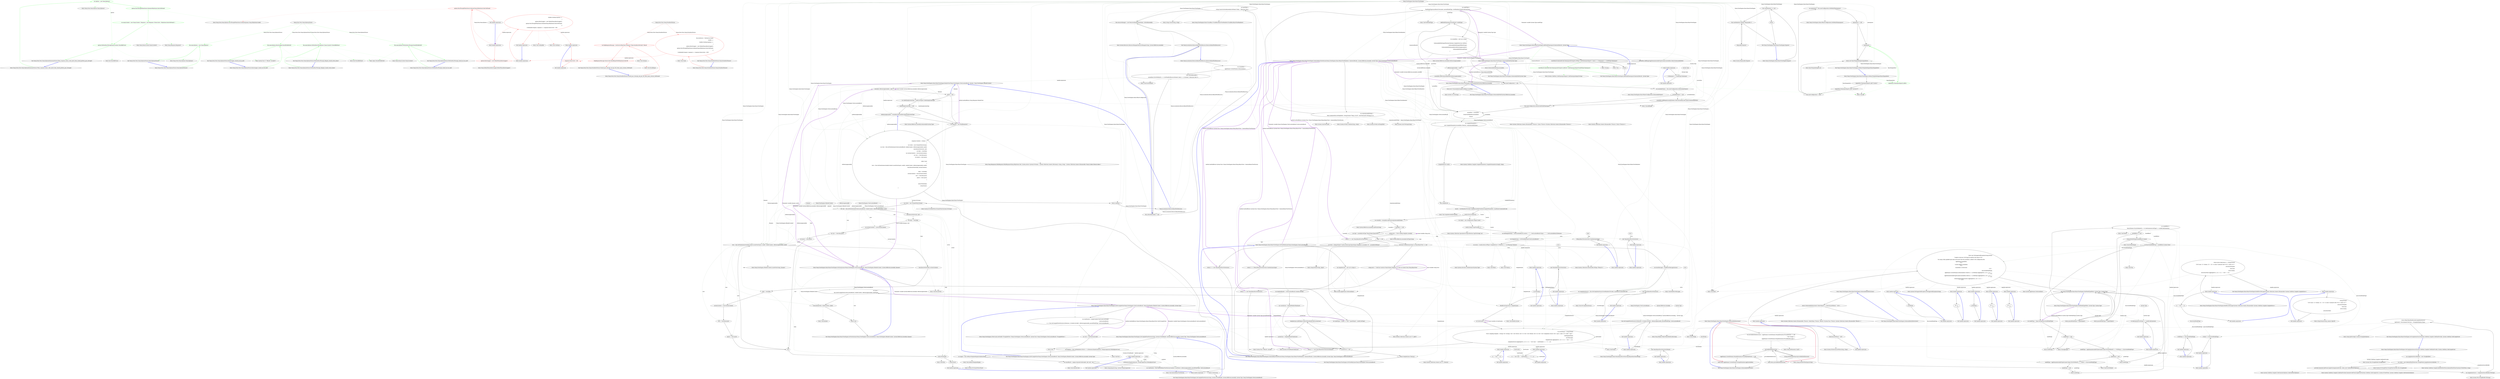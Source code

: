 digraph  {
d1 [label="var options = new NancyOptions()", span="11-11", cluster="Nancy.Owin.Tests.NancyOptionsExtensionsFixture.When_response_status_code_match_then_should_perform_pass_through()", color=green, community=0];
d0 [label="Entry Nancy.Owin.Tests.NancyOptionsExtensionsFixture.When_response_status_code_match_then_should_perform_pass_through()", span="9-9", cluster="Nancy.Owin.Tests.NancyOptionsExtensionsFixture.When_response_status_code_match_then_should_perform_pass_through()"];
d2 [label="options.PassThroughWhenStatusCodesAre(HttpStatusCode.NotFound)", span="12-12", cluster="Nancy.Owin.Tests.NancyOptionsExtensionsFixture.When_response_status_code_match_then_should_perform_pass_through()", color=green, community=0];
d6 [label="Entry Nancy.Owin.NancyOptions.NancyOptions()", span="5-5", cluster="Nancy.Owin.NancyOptions.NancyOptions()"];
d4 [label="options.PerformPassThrough(nancyContext).ShouldBeTrue()", span="14-14", cluster="Nancy.Owin.Tests.NancyOptionsExtensionsFixture.When_response_status_code_match_then_should_perform_pass_through()", color=green, community=0];
d3 [label="var nancyContext = new NancyContext { Response = new Response {StatusCode = HttpStatusCode.NotFound} }", span="13-13", cluster="Nancy.Owin.Tests.NancyOptionsExtensionsFixture.When_response_status_code_match_then_should_perform_pass_through()", color=green, community=0];
d7 [label="Entry Nancy.Owin.NancyOptions.PassThroughWhenStatusCodesAre(params Nancy.HttpStatusCode[])", span="6-6", cluster="Nancy.Owin.NancyOptions.PassThroughWhenStatusCodesAre(params Nancy.HttpStatusCode[])"];
d5 [label="Exit Nancy.Owin.Tests.NancyOptionsExtensionsFixture.When_response_status_code_match_then_should_perform_pass_through()", span="9-9", cluster="Nancy.Owin.Tests.NancyOptionsExtensionsFixture.When_response_status_code_match_then_should_perform_pass_through()"];
d10 [label="Entry System.Func<T, TResult>.Invoke(T)", span="0-0", cluster="System.Func<T, TResult>.Invoke(T)"];
d11 [label="Entry bool.ShouldBeTrue()", span="85-85", cluster="bool.ShouldBeTrue()"];
d8 [label="Entry Nancy.NancyContext.NancyContext()", span="24-24", cluster="Nancy.NancyContext.NancyContext()"];
d9 [label="Entry Nancy.Response.Response()", span="20-20", cluster="Nancy.Response.Response()"];
m0_0 [label="Entry Nancy.Owin.Tests.NancyOptionsFixture.NancyOptionsFixture()", span="10-10", cluster="Nancy.Owin.Tests.NancyOptionsFixture.NancyOptionsFixture()", file="NancyOptionsFixture.cs"];
m0_1 [label="this.nancyOptions = new NancyOptions()", span="12-12", cluster="Nancy.Owin.Tests.NancyOptionsFixture.NancyOptionsFixture()", color=green, community=0, file="NancyOptionsFixture.cs"];
m0_2 [label="Exit Nancy.Owin.Tests.NancyOptionsFixture.NancyOptionsFixture()", span="10-10", cluster="Nancy.Owin.Tests.NancyOptionsFixture.NancyOptionsFixture()", file="NancyOptionsFixture.cs"];
m0_4 [label="Entry Nancy.Owin.Tests.NancyOptionsFixture.Bootstrapper_should_not_be_null()", span="16-16", cluster="Nancy.Owin.Tests.NancyOptionsFixture.Bootstrapper_should_not_be_null()", file="NancyOptionsFixture.cs"];
m0_5 [label="this.nancyOptions.Bootstrapper.ShouldNotBeNull()", span="18-18", cluster="Nancy.Owin.Tests.NancyOptionsFixture.Bootstrapper_should_not_be_null()", color=green, community=0, file="NancyOptionsFixture.cs"];
m0_6 [label="Exit Nancy.Owin.Tests.NancyOptionsFixture.Bootstrapper_should_not_be_null()", span="16-16", cluster="Nancy.Owin.Tests.NancyOptionsFixture.Bootstrapper_should_not_be_null()", file="NancyOptionsFixture.cs"];
m0_11 [label="Entry Nancy.Owin.Tests.NancyOptionsFixture.PerformPassThrough_delegate_should_return_false()", span="28-28", cluster="Nancy.Owin.Tests.NancyOptionsFixture.PerformPassThrough_delegate_should_return_false()", file="NancyOptionsFixture.cs"];
m0_12 [label="this.nancyOptions.PerformPassThrough(new NancyContext()).ShouldBeFalse()", span="30-30", cluster="Nancy.Owin.Tests.NancyOptionsFixture.PerformPassThrough_delegate_should_return_false()", color=green, community=0, file="NancyOptionsFixture.cs"];
m0_13 [label="Exit Nancy.Owin.Tests.NancyOptionsFixture.PerformPassThrough_delegate_should_return_false()", span="28-28", cluster="Nancy.Owin.Tests.NancyOptionsFixture.PerformPassThrough_delegate_should_return_false()", file="NancyOptionsFixture.cs"];
m0_16 [label="Entry bool.ShouldBeFalse()", span="90-90", cluster="bool.ShouldBeFalse()", file="NancyOptionsFixture.cs"];
m0_14 [label="Entry Nancy.NancyContext.NancyContext()", span="24-24", cluster="Nancy.NancyContext.NancyContext()", file="NancyOptionsFixture.cs"];
m0_8 [label="Entry Nancy.Owin.Tests.NancyOptionsFixture.PerformPassThrough_should_not_be_null()", span="22-22", cluster="Nancy.Owin.Tests.NancyOptionsFixture.PerformPassThrough_should_not_be_null()", file="NancyOptionsFixture.cs"];
m0_9 [label="this.nancyOptions.PerformPassThrough.ShouldNotBeNull()", span="24-24", cluster="Nancy.Owin.Tests.NancyOptionsFixture.PerformPassThrough_should_not_be_null()", color=green, community=0, file="NancyOptionsFixture.cs"];
m0_10 [label="Exit Nancy.Owin.Tests.NancyOptionsFixture.PerformPassThrough_should_not_be_null()", span="22-22", cluster="Nancy.Owin.Tests.NancyOptionsFixture.PerformPassThrough_should_not_be_null()", file="NancyOptionsFixture.cs"];
m0_7 [label="Entry object.ShouldNotBeNull()", span="140-140", cluster="object.ShouldNotBeNull()", file="NancyOptionsFixture.cs"];
m0_3 [label="Entry Nancy.Owin.NancyOptions.NancyOptions()", span="5-5", cluster="Nancy.Owin.NancyOptions.NancyOptions()", file="NancyOptionsFixture.cs"];
m0_17 [label="Nancy.Owin.Tests.NancyOptionsFixture", span="", file="NancyOptionsFixture.cs"];
m1_8 [label="Entry Unk.UseHandler", span="", cluster="Unk.UseHandler", file="NancyOwinHostFixture.cs"];
m1_18 [label="Entry Nancy.Owin.Tests.NancyOwinHostFixture.Should_pass_through_and_get_OK_when_nancy_returns_NotFound()", span="27-27", cluster="Nancy.Owin.Tests.NancyOwinHostFixture.Should_pass_through_and_get_OK_when_nancy_returns_NotFound()", file="NancyOwinHostFixture.cs"];
m1_19 [label="var httpResponseMessage = testServer.HttpClient.GetAsync(''http://localhost/404.html'').Result", span="29-29", cluster="Nancy.Owin.Tests.NancyOwinHostFixture.Should_pass_through_and_get_OK_when_nancy_returns_NotFound()", color=red, community=0, file="NancyOwinHostFixture.cs"];
m1_20 [label="httpResponseMessage.StatusCode.ShouldEqual(NetHttpStatusCode.OK)", span="30-30", cluster="Nancy.Owin.Tests.NancyOwinHostFixture.Should_pass_through_and_get_OK_when_nancy_returns_NotFound()", color=red, community=0, file="NancyOwinHostFixture.cs"];
m1_21 [label="Exit Nancy.Owin.Tests.NancyOwinHostFixture.Should_pass_through_and_get_OK_when_nancy_returns_NotFound()", span="27-27", cluster="Nancy.Owin.Tests.NancyOwinHostFixture.Should_pass_through_and_get_OK_when_nancy_returns_NotFound()", file="NancyOwinHostFixture.cs"];
m1_0 [label="Entry Nancy.Owin.Tests.NancyOwinHostFixture.NancyOwinHostFixture()", span="14-14", cluster="Nancy.Owin.Tests.NancyOwinHostFixture.NancyOwinHostFixture()", file="NancyOwinHostFixture.cs"];
m1_1 [label="this.testServer = TestServer.Create(\r\n                builder =>\r\n                builder.UseNancy(options =>\r\n                                 {\r\n                                     options.Bootstrapper = new DefaultNancyBootstrapper();\r\n                                     options.PassThroughWhenStatusCodesAre(NancyHttpStatusCode.NotFound);\r\n                                 })\r\n                       .UseHandler((request, response) => response.StatusCode = 200))", span="16-23", cluster="Nancy.Owin.Tests.NancyOwinHostFixture.NancyOwinHostFixture()", color=red, community=0, file="NancyOwinHostFixture.cs"];
m1_2 [label="Exit Nancy.Owin.Tests.NancyOwinHostFixture.NancyOwinHostFixture()", span="14-14", cluster="Nancy.Owin.Tests.NancyOwinHostFixture.NancyOwinHostFixture()", file="NancyOwinHostFixture.cs"];
m1_23 [label="Entry Unk.ShouldEqual", span="", cluster="Unk.ShouldEqual", file="NancyOwinHostFixture.cs"];
m1_22 [label="Entry Unk.GetAsync", span="", cluster="Unk.GetAsync", file="NancyOwinHostFixture.cs"];
m1_3 [label="Entry Unk.Create", span="", cluster="Unk.Create", file="NancyOwinHostFixture.cs"];
m1_7 [label="Entry Unk.UseNancy", span="", cluster="Unk.UseNancy", file="NancyOwinHostFixture.cs"];
m1_13 [label="Entry Nancy.DefaultNancyBootstrapper.DefaultNancyBootstrapper()", span="16-16", cluster="Nancy.DefaultNancyBootstrapper.DefaultNancyBootstrapper()", file="NancyOwinHostFixture.cs"];
m1_15 [label="Entry lambda expression", span="23-23", cluster="lambda expression", file="NancyOwinHostFixture.cs"];
m1_4 [label="Entry lambda expression", span="17-23", cluster="lambda expression", file="NancyOwinHostFixture.cs"];
m1_5 [label="builder.UseNancy(options =>\r\n                                 {\r\n                                     options.Bootstrapper = new DefaultNancyBootstrapper();\r\n                                     options.PassThroughWhenStatusCodesAre(NancyHttpStatusCode.NotFound);\r\n                                 })\r\n                       .UseHandler((request, response) => response.StatusCode = 200)", span="18-23", cluster="lambda expression", color=red, community=0, file="NancyOwinHostFixture.cs"];
m1_6 [label="Exit lambda expression", span="17-23", cluster="lambda expression", file="NancyOwinHostFixture.cs"];
m1_9 [label="Entry lambda expression", span="18-22", cluster="lambda expression", file="NancyOwinHostFixture.cs"];
m1_10 [label="options.Bootstrapper = new DefaultNancyBootstrapper()", span="20-20", cluster="lambda expression", color=red, community=0, file="NancyOwinHostFixture.cs"];
m1_11 [label="options.PassThroughWhenStatusCodesAre(NancyHttpStatusCode.NotFound)", span="21-21", cluster="lambda expression", color=red, community=0, file="NancyOwinHostFixture.cs"];
m1_12 [label="Exit lambda expression", span="18-22", cluster="lambda expression", file="NancyOwinHostFixture.cs"];
m1_16 [label="response.StatusCode = 200", span="23-23", cluster="lambda expression", color=red, community=0, file="NancyOwinHostFixture.cs"];
m1_17 [label="Exit lambda expression", span="23-23", cluster="lambda expression", file="NancyOwinHostFixture.cs"];
m1_24 [label="Nancy.Owin.Tests.NancyOwinHostFixture", span="", file="NancyOwinHostFixture.cs"];
m2_7 [label="Entry System.AppDomain.GetAssemblies()", span="0-0", cluster="System.AppDomain.GetAssemblies()", file="RazorViewEngine.cs"];
m2_70 [label="Entry Unk.GetRazorTemplateEngine", span="", cluster="Unk.GetRazorTemplateEngine", file="RazorViewEngine.cs"];
m2_299 [label="Entry System.Uri.Uri(string)", span="0-0", cluster="System.Uri.Uri(string)", file="RazorViewEngine.cs"];
m2_177 [label="Entry Nancy.ViewEngines.Razor.RazorViewEngine.GetCompilationSource(System.CodeDom.Compiler.CodeDomProvider, System.CodeDom.CodeCompileUnit)", span="241-241", cluster="Nancy.ViewEngines.Razor.RazorViewEngine.GetCompilationSource(System.CodeDom.Compiler.CodeDomProvider, System.CodeDom.CodeCompileUnit)", file="RazorViewEngine.cs"];
m2_182 [label="return HttpUtility.HtmlEncode(compilationSource)\r\n                .Split(new[] { Environment.NewLine }, StringSplitOptions.None);", span="250-251", cluster="Nancy.ViewEngines.Razor.RazorViewEngine.GetCompilationSource(System.CodeDom.Compiler.CodeDomProvider, System.CodeDom.CodeCompileUnit)", file="RazorViewEngine.cs"];
m2_181 [label="var compilationSource = compilationSourceBuilder.ToString()", span="249-249", cluster="Nancy.ViewEngines.Razor.RazorViewEngine.GetCompilationSource(System.CodeDom.Compiler.CodeDomProvider, System.CodeDom.CodeCompileUnit)", file="RazorViewEngine.cs"];
m2_178 [label="var compilationSourceBuilder = new StringBuilder()", span="243-243", cluster="Nancy.ViewEngines.Razor.RazorViewEngine.GetCompilationSource(System.CodeDom.Compiler.CodeDomProvider, System.CodeDom.CodeCompileUnit)", file="RazorViewEngine.cs"];
m2_180 [label="provider.GenerateCodeFromCompileUnit(generatedCode, writer, new CodeGeneratorOptions())", span="246-246", cluster="Nancy.ViewEngines.Razor.RazorViewEngine.GetCompilationSource(System.CodeDom.Compiler.CodeDomProvider, System.CodeDom.CodeCompileUnit)", file="RazorViewEngine.cs"];
m2_179 [label="var writer = new IndentedTextWriter(new StringWriter(compilationSourceBuilder), ''\t'')", span="244-244", cluster="Nancy.ViewEngines.Razor.RazorViewEngine.GetCompilationSource(System.CodeDom.Compiler.CodeDomProvider, System.CodeDom.CodeCompileUnit)", file="RazorViewEngine.cs"];
m2_183 [label="Exit Nancy.ViewEngines.Razor.RazorViewEngine.GetCompilationSource(System.CodeDom.Compiler.CodeDomProvider, System.CodeDom.CodeCompileUnit)", span="241-241", cluster="Nancy.ViewEngines.Razor.RazorViewEngine.GetCompilationSource(System.CodeDom.Compiler.CodeDomProvider, System.CodeDom.CodeCompileUnit)", file="RazorViewEngine.cs"];
m2_62 [label="Entry Nancy.ViewEngines.Razor.RazorViewEngine.GetCompiledViewFactory(string, System.IO.TextReader, System.Reflection.Assembly, System.Type, Nancy.ViewEngines.ViewLocationResult)", span="130-130", cluster="Nancy.ViewEngines.Razor.RazorViewEngine.GetCompiledViewFactory(string, System.IO.TextReader, System.Reflection.Assembly, System.Type, Nancy.ViewEngines.ViewLocationResult)", file="RazorViewEngine.cs"];
m2_63 [label="var renderer = this.viewRenderers.First(x => x.Extension.Equals(extension, StringComparison.OrdinalIgnoreCase))", span="132-132", cluster="Nancy.ViewEngines.Razor.RazorViewEngine.GetCompiledViewFactory(string, System.IO.TextReader, System.Reflection.Assembly, System.Type, Nancy.ViewEngines.ViewLocationResult)", file="RazorViewEngine.cs"];
m2_64 [label="var engine = this.GetRazorTemplateEngine(renderer.Host)", span="134-134", cluster="Nancy.ViewEngines.Razor.RazorViewEngine.GetCompiledViewFactory(string, System.IO.TextReader, System.Reflection.Assembly, System.Type, Nancy.ViewEngines.ViewLocationResult)", file="RazorViewEngine.cs"];
m2_66 [label="var viewFactory = this.GenerateRazorViewFactory(renderer, razorResult, referencingAssembly, passedModelType, viewLocationResult)", span="138-138", cluster="Nancy.ViewEngines.Razor.RazorViewEngine.GetCompiledViewFactory(string, System.IO.TextReader, System.Reflection.Assembly, System.Type, Nancy.ViewEngines.ViewLocationResult)", file="RazorViewEngine.cs"];
m2_65 [label="var razorResult = engine.GenerateCode(reader, null, null, ''roo'')", span="136-136", cluster="Nancy.ViewEngines.Razor.RazorViewEngine.GetCompiledViewFactory(string, System.IO.TextReader, System.Reflection.Assembly, System.Type, Nancy.ViewEngines.ViewLocationResult)", file="RazorViewEngine.cs"];
m2_67 [label="return viewFactory;", span="140-140", cluster="Nancy.ViewEngines.Razor.RazorViewEngine.GetCompiledViewFactory(string, System.IO.TextReader, System.Reflection.Assembly, System.Type, Nancy.ViewEngines.ViewLocationResult)", file="RazorViewEngine.cs"];
m2_68 [label="Exit Nancy.ViewEngines.Razor.RazorViewEngine.GetCompiledViewFactory(string, System.IO.TextReader, System.Reflection.Assembly, System.Type, Nancy.ViewEngines.ViewLocationResult)", span="130-130", cluster="Nancy.ViewEngines.Razor.RazorViewEngine.GetCompiledViewFactory(string, System.IO.TextReader, System.Reflection.Assembly, System.Type, Nancy.ViewEngines.ViewLocationResult)", file="RazorViewEngine.cs"];
m2_122 [label="Entry System.Guid.ToString(string)", span="0-0", cluster="System.Guid.ToString(string)", file="RazorViewEngine.cs"];
m2_240 [label="Entry Unk.Trim", span="", cluster="Unk.Trim", file="RazorViewEngine.cs"];
m2_147 [label="Entry Unk.Aggregate", span="", cluster="Unk.Aggregate", file="RazorViewEngine.cs"];
m2_271 [label="Entry System.Collections.Generic.IEnumerable<TSource>.SelectMany<TSource, TResult>(System.Func<TSource, System.Collections.Generic.IEnumerable<TResult>>)", span="0-0", cluster="System.Collections.Generic.IEnumerable<TSource>.SelectMany<TSource, TResult>(System.Func<TSource, System.Collections.Generic.IEnumerable<TResult>>)", file="RazorViewEngine.cs"];
m2_137 [label="Entry System.Collections.Generic.List<T>.ToArray()", span="0-0", cluster="System.Collections.Generic.List<T>.ToArray()", file="RazorViewEngine.cs"];
m2_241 [label="Entry System.NotSupportedException.NotSupportedException(string)", span="0-0", cluster="System.NotSupportedException.NotSupportedException(string)", file="RazorViewEngine.cs"];
m2_135 [label="Entry System.Collections.Generic.IEnumerable<TSource>.ToList<TSource>()", span="0-0", cluster="System.Collections.Generic.IEnumerable<TSource>.ToList<TSource>()", file="RazorViewEngine.cs"];
m2_125 [label="Entry Unk.FindModelType", span="", cluster="Unk.FindModelType", file="RazorViewEngine.cs"];
m2_121 [label="Entry System.Guid.NewGuid()", span="0-0", cluster="System.Guid.NewGuid()", file="RazorViewEngine.cs"];
m2_124 [label="Entry System.IO.Path.Combine(string, string)", span="0-0", cluster="System.IO.Path.Combine(string, string)", file="RazorViewEngine.cs"];
m2_239 [label="Entry Unk.IsNullOrEmpty", span="", cluster="Unk.IsNullOrEmpty", file="RazorViewEngine.cs"];
m2_190 [label="Entry Nancy.Helpers.HttpUtility.HtmlEncode(string)", span="541-541", cluster="Nancy.Helpers.HttpUtility.HtmlEncode(string)", file="RazorViewEngine.cs"];
m2_23 [label="Entry System.Reflection.Assembly.GetAssembly(System.Type)", span="0-0", cluster="System.Reflection.Assembly.GetAssembly(System.Type)", file="RazorViewEngine.cs"];
m2_243 [label="Entry Nancy.ViewEngines.Razor.RazorViewEngine.GetAssembliesInDirectories()", span="346-346", cluster="Nancy.ViewEngines.Razor.RazorViewEngine.GetAssembliesInDirectories()", file="RazorViewEngine.cs"];
m2_268 [label="return GetAssemblyDirectories().SelectMany(d => Directory.GetFiles(d, ''*.dll''));", span="348-348", cluster="Nancy.ViewEngines.Razor.RazorViewEngine.GetAssembliesInDirectories()", file="RazorViewEngine.cs"];
m2_269 [label="Exit Nancy.ViewEngines.Razor.RazorViewEngine.GetAssembliesInDirectories()", span="346-346", cluster="Nancy.ViewEngines.Razor.RazorViewEngine.GetAssembliesInDirectories()", file="RazorViewEngine.cs"];
m2_321 [label="Entry System.IDisposable.Dispose()", span="0-0", cluster="System.IDisposable.Dispose()", file="RazorViewEngine.cs"];
m2_237 [label="Entry Unk.Flatten", span="", cluster="Unk.Flatten", file="RazorViewEngine.cs"];
m2_72 [label="Entry Unk.GenerateRazorViewFactory", span="", cluster="Unk.GenerateRazorViewFactory", file="RazorViewEngine.cs"];
m2_20 [label="return response;", span="107-107", cluster="Nancy.ViewEngines.Razor.RazorViewEngine.RenderView(Nancy.ViewEngines.ViewLocationResult, dynamic, Nancy.ViewEngines.IRenderContext)", file="RazorViewEngine.cs"];
m2_164 [label="Entry Nancy.ViewEngines.Razor.NancyRazorErrorView.NancyRazorErrorView(string)", span="27-27", cluster="Nancy.ViewEngines.Razor.NancyRazorErrorView.NancyRazorErrorView(string)", file="RazorViewEngine.cs"];
m2_44 [label="Entry Nancy.ViewEngines.Razor.RazorViewEngine.GetViewInstance(Nancy.ViewEngines.ViewLocationResult, Nancy.ViewEngines.IRenderContext, System.Reflection.Assembly, dynamic)", span="406-406", cluster="Nancy.ViewEngines.Razor.RazorViewEngine.GetViewInstance(Nancy.ViewEngines.ViewLocationResult, Nancy.ViewEngines.IRenderContext, System.Reflection.Assembly, dynamic)", file="RazorViewEngine.cs"];
m2_310 [label="var view =\r\n                this.GetOrCompileView(viewLocationResult, renderContext, referencingAssembly, modelType)", span="410-411", cluster="Nancy.ViewEngines.Razor.RazorViewEngine.GetViewInstance(Nancy.ViewEngines.ViewLocationResult, Nancy.ViewEngines.IRenderContext, System.Reflection.Assembly, dynamic)", file="RazorViewEngine.cs"];
m2_311 [label="view.Initialize(this, renderContext, model)", span="413-413", cluster="Nancy.ViewEngines.Razor.RazorViewEngine.GetViewInstance(Nancy.ViewEngines.ViewLocationResult, Nancy.ViewEngines.IRenderContext, System.Reflection.Assembly, dynamic)", file="RazorViewEngine.cs"];
m2_309 [label="var modelType = (model == null) ? typeof(object) : model.GetType()", span="408-408", cluster="Nancy.ViewEngines.Razor.RazorViewEngine.GetViewInstance(Nancy.ViewEngines.ViewLocationResult, Nancy.ViewEngines.IRenderContext, System.Reflection.Assembly, dynamic)", file="RazorViewEngine.cs"];
m2_312 [label="return view;", span="415-415", cluster="Nancy.ViewEngines.Razor.RazorViewEngine.GetViewInstance(Nancy.ViewEngines.ViewLocationResult, Nancy.ViewEngines.IRenderContext, System.Reflection.Assembly, dynamic)", file="RazorViewEngine.cs"];
m2_313 [label="Exit Nancy.ViewEngines.Razor.RazorViewEngine.GetViewInstance(Nancy.ViewEngines.ViewLocationResult, Nancy.ViewEngines.IRenderContext, System.Reflection.Assembly, dynamic)", span="406-406", cluster="Nancy.ViewEngines.Razor.RazorViewEngine.GetViewInstance(Nancy.ViewEngines.ViewLocationResult, Nancy.ViewEngines.IRenderContext, System.Reflection.Assembly, dynamic)", file="RazorViewEngine.cs"];
m2_133 [label="Entry Nancy.ViewEngines.Razor.RazorViewEngine.AddModelNamespace(GeneratorResults, System.Type)", span="375-375", cluster="Nancy.ViewEngines.Razor.RazorViewEngine.AddModelNamespace(GeneratorResults, System.Type)", file="RazorViewEngine.cs"];
m2_287 [label="razorResult.GeneratedCode.Namespaces[0].Imports.Add(new CodeNamespaceImport(modelType.Namespace))", span="382-382", cluster="Nancy.ViewEngines.Razor.RazorViewEngine.AddModelNamespace(GeneratorResults, System.Type)", color=green, community=0, file="RazorViewEngine.cs"];
m2_285 [label="razorResult.GeneratedCode.Namespaces[0].Imports.OfType<CodeNamespaceImport>().Any(x => x.Namespace == modelType.Namespace)", span="377-377", cluster="Nancy.ViewEngines.Razor.RazorViewEngine.AddModelNamespace(GeneratorResults, System.Type)", file="RazorViewEngine.cs"];
m2_286 [label="return;", span="379-379", cluster="Nancy.ViewEngines.Razor.RazorViewEngine.AddModelNamespace(GeneratorResults, System.Type)", file="RazorViewEngine.cs"];
m2_288 [label="Exit Nancy.ViewEngines.Razor.RazorViewEngine.AddModelNamespace(GeneratorResults, System.Type)", span="375-375", cluster="Nancy.ViewEngines.Razor.RazorViewEngine.AddModelNamespace(GeneratorResults, System.Type)", file="RazorViewEngine.cs"];
m2_71 [label="Entry Unk.GenerateCode", span="", cluster="Unk.GenerateCode", file="RazorViewEngine.cs"];
m2_60 [label="Entry Nancy.ViewEngines.Razor.IRazorConfiguration.GetDefaultNamespaces()", span="25-25", cluster="Nancy.ViewEngines.Razor.IRazorConfiguration.GetDefaultNamespaces()", file="RazorViewEngine.cs"];
m2_61 [label="Entry RazorTemplateEngine.cstr", span="", cluster="RazorTemplateEngine.cstr", file="RazorViewEngine.cs"];
m2_142 [label="Entry Unk.Where", span="", cluster="Unk.Where", file="RazorViewEngine.cs"];
m2_143 [label="Entry Unk.ToArray", span="", cluster="Unk.ToArray", file="RazorViewEngine.cs"];
m2_187 [label="Entry System.CodeDom.Compiler.CodeGeneratorOptions.CodeGeneratorOptions()", span="0-0", cluster="System.CodeDom.Compiler.CodeGeneratorOptions.CodeGeneratorOptions()", file="RazorViewEngine.cs"];
m2_188 [label="Entry System.CodeDom.Compiler.CodeDomProvider.GenerateCodeFromCompileUnit(System.CodeDom.CodeCompileUnit, System.IO.TextWriter, System.CodeDom.Compiler.CodeGeneratorOptions)", span="0-0", cluster="System.CodeDom.Compiler.CodeDomProvider.GenerateCodeFromCompileUnit(System.CodeDom.CodeCompileUnit, System.IO.TextWriter, System.CodeDom.Compiler.CodeGeneratorOptions)", file="RazorViewEngine.cs"];
m2_270 [label="Entry Nancy.ViewEngines.Razor.RazorViewEngine.GetAssemblyDirectories()", span="355-355", cluster="Nancy.ViewEngines.Razor.RazorViewEngine.GetAssemblyDirectories()", file="RazorViewEngine.cs"];
m2_276 [label="var privateBinPathDirectories = AppDomain.CurrentDomain.SetupInformation.PrivateBinPath == null\r\n                                                ? new string[] { }\r\n                                                : AppDomain.CurrentDomain.SetupInformation.PrivateBinPath.Split(';')", span="357-359", cluster="Nancy.ViewEngines.Razor.RazorViewEngine.GetAssemblyDirectories()", file="RazorViewEngine.cs"];
m2_279 [label="yield return privateBinPathDirectory;", span="365-365", cluster="Nancy.ViewEngines.Razor.RazorViewEngine.GetAssemblyDirectories()", file="RazorViewEngine.cs"];
m2_281 [label="yield return AppDomain.CurrentDomain.SetupInformation.ApplicationBase;", span="371-371", cluster="Nancy.ViewEngines.Razor.RazorViewEngine.GetAssemblyDirectories()", file="RazorViewEngine.cs"];
m2_280 [label="AppDomain.CurrentDomain.SetupInformation.PrivateBinPathProbe == null", span="369-369", cluster="Nancy.ViewEngines.Razor.RazorViewEngine.GetAssemblyDirectories()", file="RazorViewEngine.cs"];
m2_277 [label=privateBinPathDirectories, span="361-361", cluster="Nancy.ViewEngines.Razor.RazorViewEngine.GetAssemblyDirectories()", file="RazorViewEngine.cs"];
m2_278 [label="!string.IsNullOrWhiteSpace(privateBinPathDirectory)", span="363-363", cluster="Nancy.ViewEngines.Razor.RazorViewEngine.GetAssemblyDirectories()", file="RazorViewEngine.cs"];
m2_282 [label="Exit Nancy.ViewEngines.Razor.RazorViewEngine.GetAssemblyDirectories()", span="355-355", cluster="Nancy.ViewEngines.Razor.RazorViewEngine.GetAssemblyDirectories()", file="RazorViewEngine.cs"];
m2_10 [label="Entry string.Concat(string, string)", span="0-0", cluster="string.Concat(string, string)", file="RazorViewEngine.cs"];
m2_186 [label="Entry System.IO.StringWriter.StringWriter(System.Text.StringBuilder)", span="0-0", cluster="System.IO.StringWriter.StringWriter(System.Text.StringBuilder)", file="RazorViewEngine.cs"];
m2_138 [label="Entry Unk.CompileAssemblyFromDom", span="", cluster="Unk.CompileAssemblyFromDom", file="RazorViewEngine.cs"];
m2_9 [label="Entry Nancy.ViewEngines.Razor.VisualBasic.VisualBasicRazorViewRenderer.VisualBasicRazorViewRenderer()", span="45-45", cluster="Nancy.ViewEngines.Razor.VisualBasic.VisualBasicRazorViewRenderer.VisualBasicRazorViewRenderer()", file="RazorViewEngine.cs"];
m2_272 [label="Entry lambda expression", span="348-348", cluster="lambda expression", file="RazorViewEngine.cs"];
m2_12 [label="Entry Nancy.ViewEngines.Razor.RazorViewEngine.RenderView(Nancy.ViewEngines.ViewLocationResult, dynamic, Nancy.ViewEngines.IRenderContext)", span="67-67", cluster="Nancy.ViewEngines.Razor.RazorViewEngine.RenderView(Nancy.ViewEngines.ViewLocationResult, dynamic, Nancy.ViewEngines.IRenderContext)", file="RazorViewEngine.cs"];
m2_13 [label="Assembly referencingAssembly = null", span="69-69", cluster="Nancy.ViewEngines.Razor.RazorViewEngine.RenderView(Nancy.ViewEngines.ViewLocationResult, dynamic, Nancy.ViewEngines.IRenderContext)", file="RazorViewEngine.cs"];
m2_14 [label="model != null", span="71-71", cluster="Nancy.ViewEngines.Razor.RazorViewEngine.RenderView(Nancy.ViewEngines.ViewLocationResult, dynamic, Nancy.ViewEngines.IRenderContext)", file="RazorViewEngine.cs"];
m2_17 [label="referencingAssembly = Assembly.GetAssembly(underlyingSystemType)", span="76-76", cluster="Nancy.ViewEngines.Razor.RazorViewEngine.RenderView(Nancy.ViewEngines.ViewLocationResult, dynamic, Nancy.ViewEngines.IRenderContext)", file="RazorViewEngine.cs"];
m2_18 [label="var response = new HtmlResponse()", span="80-80", cluster="Nancy.ViewEngines.Razor.RazorViewEngine.RenderView(Nancy.ViewEngines.ViewLocationResult, dynamic, Nancy.ViewEngines.IRenderContext)", file="RazorViewEngine.cs"];
m2_19 [label="response.Contents = stream =>\r\n            {\r\n                var writer = new StreamWriter(stream);\r\n                var view = this.GetViewInstance(viewLocationResult, renderContext, referencingAssembly, model);\r\n                view.ExecuteView(null, null);\r\n                var body = view.Body;\r\n                var sectionContents = view.SectionContents;\r\n                var root = !view.HasLayout;\r\n                var layout = view.Layout;\r\n\r\n                while (!root)\r\n                {\r\n                    view = this.GetViewInstance(renderContext.LocateView(layout, model), renderContext, referencingAssembly, model);\r\n                    view.ExecuteView(body, sectionContents);\r\n\r\n                    body = view.Body;\r\n                    sectionContents = view.SectionContents;\r\n                    root = !view.HasLayout;\r\n                    layout = view.Layout;\r\n                }\r\n\r\n                writer.Write(body);\r\n                writer.Flush();\r\n            }", span="82-105", cluster="Nancy.ViewEngines.Razor.RazorViewEngine.RenderView(Nancy.ViewEngines.ViewLocationResult, dynamic, Nancy.ViewEngines.IRenderContext)", file="RazorViewEngine.cs"];
m2_293 [label="x.Namespace == modelType.Namespace", span="377-377", cluster="lambda expression", file="RazorViewEngine.cs"];
m2_292 [label="Entry lambda expression", span="377-377", cluster="lambda expression", file="RazorViewEngine.cs"];
m2_294 [label="Exit lambda expression", span="377-377", cluster="lambda expression", file="RazorViewEngine.cs"];
m2_27 [label="var view = this.GetViewInstance(viewLocationResult, renderContext, referencingAssembly, model)", span="85-85", cluster="lambda expression", file="RazorViewEngine.cs"];
m2_34 [label="view = this.GetViewInstance(renderContext.LocateView(layout, model), renderContext, referencingAssembly, model)", span="94-94", cluster="lambda expression", file="RazorViewEngine.cs"];
m2_307 [label="this.GetCompiledViewFactory(x.Extension, x.Contents.Invoke(), referencingAssembly, passedModelType, viewLocationResult)", span="399-399", cluster="lambda expression", file="RazorViewEngine.cs"];
m2_26 [label="var writer = new StreamWriter(stream)", span="84-84", cluster="lambda expression", file="RazorViewEngine.cs"];
m2_28 [label="view.ExecuteView(null, null)", span="86-86", cluster="lambda expression", file="RazorViewEngine.cs"];
m2_29 [label="var body = view.Body", span="87-87", cluster="lambda expression", file="RazorViewEngine.cs"];
m2_30 [label="var sectionContents = view.SectionContents", span="88-88", cluster="lambda expression", file="RazorViewEngine.cs"];
m2_31 [label="var root = !view.HasLayout", span="89-89", cluster="lambda expression", file="RazorViewEngine.cs"];
m2_32 [label="var layout = view.Layout", span="90-90", cluster="lambda expression", file="RazorViewEngine.cs"];
m2_33 [label="!root", span="92-92", cluster="lambda expression", file="RazorViewEngine.cs"];
m2_35 [label="view.ExecuteView(body, sectionContents)", span="95-95", cluster="lambda expression", file="RazorViewEngine.cs"];
m2_36 [label="body = view.Body", span="97-97", cluster="lambda expression", file="RazorViewEngine.cs"];
m2_37 [label="sectionContents = view.SectionContents", span="98-98", cluster="lambda expression", file="RazorViewEngine.cs"];
m2_38 [label="root = !view.HasLayout", span="99-99", cluster="lambda expression", file="RazorViewEngine.cs"];
m2_39 [label="layout = view.Layout", span="100-100", cluster="lambda expression", file="RazorViewEngine.cs"];
m2_73 [label="Entry lambda expression", span="132-132", cluster="lambda expression", file="RazorViewEngine.cs"];
m2_306 [label="Entry lambda expression", span="399-399", cluster="lambda expression", file="RazorViewEngine.cs"];
m2_308 [label="Exit lambda expression", span="399-399", cluster="lambda expression", file="RazorViewEngine.cs"];
m2_152 [label="Entry lambda expression", span="200-200", cluster="lambda expression", file="RazorViewEngine.cs"];
m2_155 [label="Entry lambda expression", span="212-212", cluster="lambda expression", file="RazorViewEngine.cs"];
m2_158 [label="Entry lambda expression", span="213-213", cluster="lambda expression", file="RazorViewEngine.cs"];
m2_159 [label="s1 + ''<br/>Line '' + lineNumber++ + '':\t'' + s2", span="213-213", cluster="lambda expression", file="RazorViewEngine.cs"];
m2_162 [label="new NancyRazorErrorView(errorDetails)", span="215-215", cluster="lambda expression", file="RazorViewEngine.cs"];
m2_166 [label="new NancyRazorErrorView(error)", span="222-222", cluster="lambda expression", file="RazorViewEngine.cs"];
m2_169 [label="new NancyRazorErrorView(error)", span="229-229", cluster="lambda expression", file="RazorViewEngine.cs"];
m2_172 [label="new NancyRazorErrorView(error)", span="235-235", cluster="lambda expression", file="RazorViewEngine.cs"];
m2_175 [label="(INancyRazorView)Activator.CreateInstance(type)", span="238-238", cluster="lambda expression", file="RazorViewEngine.cs"];
m2_25 [label="Entry lambda expression", span="82-105", cluster="lambda expression", file="RazorViewEngine.cs"];
m2_40 [label="writer.Write(body)", span="103-103", cluster="lambda expression", file="RazorViewEngine.cs"];
m2_41 [label="writer.Flush()", span="104-104", cluster="lambda expression", file="RazorViewEngine.cs"];
m2_74 [label="x.Extension.Equals(extension, StringComparison.OrdinalIgnoreCase)", span="132-132", cluster="lambda expression", file="RazorViewEngine.cs"];
m2_75 [label="Exit lambda expression", span="132-132", cluster="lambda expression", file="RazorViewEngine.cs"];
m2_154 [label="Exit lambda expression", span="200-200", cluster="lambda expression", file="RazorViewEngine.cs"];
m2_153 [label="!ce.IsWarning", span="200-200", cluster="lambda expression", file="RazorViewEngine.cs"];
m2_157 [label="Exit lambda expression", span="212-212", cluster="lambda expression", file="RazorViewEngine.cs"];
m2_156 [label="s1 + ''<br/>'' + s2", span="212-212", cluster="lambda expression", file="RazorViewEngine.cs"];
m2_160 [label="Exit lambda expression", span="213-213", cluster="lambda expression", file="RazorViewEngine.cs"];
m2_161 [label="Entry lambda expression", span="215-215", cluster="lambda expression", file="RazorViewEngine.cs"];
m2_163 [label="Exit lambda expression", span="215-215", cluster="lambda expression", file="RazorViewEngine.cs"];
m2_165 [label="Entry lambda expression", span="222-222", cluster="lambda expression", file="RazorViewEngine.cs"];
m2_167 [label="Exit lambda expression", span="222-222", cluster="lambda expression", file="RazorViewEngine.cs"];
m2_168 [label="Entry lambda expression", span="229-229", cluster="lambda expression", file="RazorViewEngine.cs"];
m2_170 [label="Exit lambda expression", span="229-229", cluster="lambda expression", file="RazorViewEngine.cs"];
m2_171 [label="Entry lambda expression", span="235-235", cluster="lambda expression", file="RazorViewEngine.cs"];
m2_173 [label="Exit lambda expression", span="235-235", cluster="lambda expression", file="RazorViewEngine.cs"];
m2_174 [label="Entry lambda expression", span="238-238", cluster="lambda expression", file="RazorViewEngine.cs"];
m2_176 [label="Exit lambda expression", span="238-238", cluster="lambda expression", file="RazorViewEngine.cs"];
m2_42 [label="Exit lambda expression", span="82-105", cluster="lambda expression", file="RazorViewEngine.cs"];
m2_195 [label="Entry lambda expression", span="256-261", cluster="lambda expression", file="RazorViewEngine.cs"];
m2_199 [label="Entry lambda expression", span="261-261", cluster="lambda expression", file="RazorViewEngine.cs"];
m2_253 [label="Entry lambda expression", span="341-341", cluster="lambda expression", file="RazorViewEngine.cs"];
m2_256 [label="Entry lambda expression", span="341-341", cluster="lambda expression", file="RazorViewEngine.cs"];
m2_259 [label="Entry lambda expression", span="342-342", cluster="lambda expression", file="RazorViewEngine.cs"];
m2_262 [label="Entry lambda expression", span="342-342", cluster="lambda expression", file="RazorViewEngine.cs"];
m2_265 [label="Entry lambda expression", span="343-343", cluster="lambda expression", file="RazorViewEngine.cs"];
m2_245 [label="b.CodeGenerator.GetType() == modelCodeGenerator", span="303-303", cluster="lambda expression", file="RazorViewEngine.cs"];
m2_197 [label="Exit lambda expression", span="256-261", cluster="lambda expression", file="RazorViewEngine.cs"];
m2_196 [label="String.Format(\r\n                ''[{0}] Line: {1} Column: {2} - {3} (<a class='LineLink' href='#{1}'>show</a>)'',\r\n                error.ErrorNumber,\r\n                error.Line,\r\n                error.Column,\r\n                error.ErrorText)", span="256-261", cluster="lambda expression", file="RazorViewEngine.cs"];
m2_201 [label="Exit lambda expression", span="261-261", cluster="lambda expression", file="RazorViewEngine.cs"];
m2_200 [label="s1 + ''<br/>'' + s2", span="261-261", cluster="lambda expression", file="RazorViewEngine.cs"];
m2_248 [label="t.FullName == discoveredModelType", span="324-324", cluster="lambda expression", file="RazorViewEngine.cs"];
m2_251 [label="t.Name == discoveredModelType", span="331-331", cluster="lambda expression", file="RazorViewEngine.cs"];
m2_255 [label="Exit lambda expression", span="341-341", cluster="lambda expression", file="RazorViewEngine.cs"];
m2_254 [label="a.FullName", span="341-341", cluster="lambda expression", file="RazorViewEngine.cs"];
m2_258 [label="Exit lambda expression", span="341-341", cluster="lambda expression", file="RazorViewEngine.cs"];
m2_257 [label="n1 + ''\n\t'' + n2", span="341-341", cluster="lambda expression", file="RazorViewEngine.cs"];
m2_261 [label="Exit lambda expression", span="342-342", cluster="lambda expression", file="RazorViewEngine.cs"];
m2_260 [label="a.FullName", span="342-342", cluster="lambda expression", file="RazorViewEngine.cs"];
m2_264 [label="Exit lambda expression", span="342-342", cluster="lambda expression", file="RazorViewEngine.cs"];
m2_263 [label="n1 + ''\n\t'' + n2", span="342-342", cluster="lambda expression", file="RazorViewEngine.cs"];
m2_267 [label="Exit lambda expression", span="343-343", cluster="lambda expression", file="RazorViewEngine.cs"];
m2_266 [label="n1 + ''\n\t'' + n2", span="343-343", cluster="lambda expression", file="RazorViewEngine.cs"];
m2_244 [label="Entry lambda expression", span="303-303", cluster="lambda expression", file="RazorViewEngine.cs"];
m2_246 [label="Exit lambda expression", span="303-303", cluster="lambda expression", file="RazorViewEngine.cs"];
m2_247 [label="Entry lambda expression", span="324-324", cluster="lambda expression", file="RazorViewEngine.cs"];
m2_249 [label="Exit lambda expression", span="324-324", cluster="lambda expression", file="RazorViewEngine.cs"];
m2_250 [label="Entry lambda expression", span="331-331", cluster="lambda expression", file="RazorViewEngine.cs"];
m2_252 [label="Exit lambda expression", span="331-331", cluster="lambda expression", file="RazorViewEngine.cs"];
m2_273 [label="Directory.GetFiles(d, ''*.dll'')", span="348-348", cluster="lambda expression", file="RazorViewEngine.cs"];
m2_274 [label="Exit lambda expression", span="348-348", cluster="lambda expression", file="RazorViewEngine.cs"];
m2_283 [label="Entry string.Split(params char[])", span="0-0", cluster="string.Split(params char[])", file="RazorViewEngine.cs"];
m2_22 [label="Entry Unk.GetType", span="", cluster="Unk.GetType", file="RazorViewEngine.cs"];
m2_136 [label="Entry System.CodeDom.Compiler.CompilerParameters.CompilerParameters(string[], string)", span="0-0", cluster="System.CodeDom.Compiler.CompilerParameters.CompilerParameters(string[], string)", file="RazorViewEngine.cs"];
m2_131 [label="Entry System.Collections.Generic.List<T>.Add(T)", span="0-0", cluster="System.Collections.Generic.List<T>.Add(T)", file="RazorViewEngine.cs"];
m2_148 [label="Entry Unk.Format", span="", cluster="Unk.Format", file="RazorViewEngine.cs"];
m2_15 [label="var underlyingSystemType = model.GetType().UnderlyingSystemType", span="73-73", cluster="Nancy.ViewEngines.Razor.RazorViewEngine.RenderView(Nancy.ViewEngines.ViewLocationResult, dynamic, Nancy.ViewEngines.IRenderContext)", file="RazorViewEngine.cs"];
m2_217 [label="Entry System.Func<TResult>.Invoke()", span="0-0", cluster="System.Func<TResult>.Invoke()", file="RazorViewEngine.cs"];
m2_290 [label="Entry Unk.Any", span="", cluster="Unk.Any", file="RazorViewEngine.cs"];
m2_16 [label="underlyingSystemType != null", span="74-74", cluster="Nancy.ViewEngines.Razor.RazorViewEngine.RenderView(Nancy.ViewEngines.ViewLocationResult, dynamic, Nancy.ViewEngines.IRenderContext)", file="RazorViewEngine.cs"];
m2_275 [label="Entry System.IO.Directory.GetFiles(string, string)", span="0-0", cluster="System.IO.Directory.GetFiles(string, string)", file="RazorViewEngine.cs"];
m2_284 [label="Entry string.IsNullOrWhiteSpace(string)", span="0-0", cluster="string.IsNullOrWhiteSpace(string)", file="RazorViewEngine.cs"];
m2_146 [label="Entry Unk.MarkErrorLines", span="", cluster="Unk.MarkErrorLines", file="RazorViewEngine.cs"];
m2_11 [label="Entry System.Resources.ResourceManager.ResourceManager(string, System.Reflection.Assembly)", span="0-0", cluster="System.Resources.ResourceManager.ResourceManager(string, System.Reflection.Assembly)", file="RazorViewEngine.cs"];
m2_3 [label="this.culturedAssembly != null", span="27-27", cluster="Nancy.Localization.ResourceBasedTextResource.ResourceBasedTextResource()", file="RazorViewEngine.cs"];
m2_4 [label="var baseName =\r\n                    string.Concat(culturedAssembly.GetName().Name, ''.Resources.Text'')", span="29-30", cluster="Nancy.Localization.ResourceBasedTextResource.ResourceBasedTextResource()", file="RazorViewEngine.cs"];
m2_5 [label="this.resourceManager = new ResourceManager(baseName, culturedAssembly)", span="32-32", cluster="Nancy.Localization.ResourceBasedTextResource.ResourceBasedTextResource()", file="RazorViewEngine.cs"];
m2_6 [label="Exit Nancy.Localization.ResourceBasedTextResource.ResourceBasedTextResource()", span="19-19", cluster="Nancy.Localization.ResourceBasedTextResource.ResourceBasedTextResource()", file="RazorViewEngine.cs"];
m2_150 [label="Entry System.Reflection.Assembly.GetType(string)", span="0-0", cluster="System.Reflection.Assembly.GetType(string)", file="RazorViewEngine.cs"];
m2_21 [label="Nancy.Localization.ResourceBasedTextResource", span="", cluster="Nancy.ViewEngines.Razor.RazorViewEngine.RenderView(Nancy.ViewEngines.ViewLocationResult, dynamic, Nancy.ViewEngines.IRenderContext)", file="RazorViewEngine.cs"];
m2_120 [label="Entry System.IO.Path.GetTempPath()", span="0-0", cluster="System.IO.Path.GetTempPath()", file="RazorViewEngine.cs"];
m2_218 [label="Entry System.IO.TextReader.ReadLine()", span="0-0", cluster="System.IO.TextReader.ReadLine()", file="RazorViewEngine.cs"];
m2_127 [label="Entry System.Reflection.Assembly.GetExecutingAssembly()", span="0-0", cluster="System.Reflection.Assembly.GetExecutingAssembly()", file="RazorViewEngine.cs"];
m2_130 [label="Entry Unk.AddRange", span="", cluster="Unk.AddRange", file="RazorViewEngine.cs"];
m2_77 [label="Entry Nancy.ViewEngines.Razor.RazorViewEngine.GenerateRazorViewFactory(Nancy.ViewEngines.Razor.IRazorViewRenderer, GeneratorResults, System.Reflection.Assembly, System.Type, Nancy.ViewEngines.ViewLocationResult)", span="143-143", cluster="Nancy.ViewEngines.Razor.RazorViewEngine.GenerateRazorViewFactory(Nancy.ViewEngines.Razor.IRazorViewRenderer, GeneratorResults, System.Reflection.Assembly, System.Type, Nancy.ViewEngines.ViewLocationResult)", file="RazorViewEngine.cs"];
m2_89 [label="AddModelNamespace(razorResult, modelType)", span="176-176", cluster="Nancy.ViewEngines.Razor.RazorViewEngine.GenerateRazorViewFactory(Nancy.ViewEngines.Razor.IRazorViewRenderer, GeneratorResults, System.Reflection.Assembly, System.Type, Nancy.ViewEngines.ViewLocationResult)", file="RazorViewEngine.cs"];
m2_79 [label="var modelType = \r\n                FindModelType(razorResult.Document, passedModelType, viewRenderer.ModelCodeGenerator)", span="148-149", cluster="Nancy.ViewEngines.Razor.RazorViewEngine.GenerateRazorViewFactory(Nancy.ViewEngines.Razor.IRazorViewRenderer, GeneratorResults, System.Reflection.Assembly, System.Type, Nancy.ViewEngines.ViewLocationResult)", file="RazorViewEngine.cs"];
m2_88 [label="this.razorConfiguration.AutoIncludeModelNamespace", span="174-174", cluster="Nancy.ViewEngines.Razor.RazorViewEngine.GenerateRazorViewFactory(Nancy.ViewEngines.Razor.IRazorViewRenderer, GeneratorResults, System.Reflection.Assembly, System.Type, Nancy.ViewEngines.ViewLocationResult)", file="RazorViewEngine.cs"];
m2_90 [label="assemblies = assemblies\r\n                .Union(viewRenderer.Assemblies)\r\n                .ToList()", span="180-182", cluster="Nancy.ViewEngines.Razor.RazorViewEngine.GenerateRazorViewFactory(Nancy.ViewEngines.Razor.IRazorViewRenderer, GeneratorResults, System.Reflection.Assembly, System.Type, Nancy.ViewEngines.ViewLocationResult)", file="RazorViewEngine.cs"];
m2_78 [label="var outputAssemblyName = \r\n                Path.Combine(Path.GetTempPath(), String.Format(''Temp_{0}.dll'', Guid.NewGuid().ToString(''N'')))", span="145-146", cluster="Nancy.ViewEngines.Razor.RazorViewEngine.GenerateRazorViewFactory(Nancy.ViewEngines.Razor.IRazorViewRenderer, GeneratorResults, System.Reflection.Assembly, System.Type, Nancy.ViewEngines.ViewLocationResult)", file="RazorViewEngine.cs"];
m2_82 [label="referencingAssembly != null", span="161-161", cluster="Nancy.ViewEngines.Razor.RazorViewEngine.GenerateRazorViewFactory(Nancy.ViewEngines.Razor.IRazorViewRenderer, GeneratorResults, System.Reflection.Assembly, System.Type, Nancy.ViewEngines.ViewLocationResult)", file="RazorViewEngine.cs"];
m2_83 [label="assemblies.Add(GetAssemblyPath(referencingAssembly))", span="163-163", cluster="Nancy.ViewEngines.Razor.RazorViewEngine.GenerateRazorViewFactory(Nancy.ViewEngines.Razor.IRazorViewRenderer, GeneratorResults, System.Reflection.Assembly, System.Type, Nancy.ViewEngines.ViewLocationResult)", file="RazorViewEngine.cs"];
m2_94 [label="results = viewRenderer.Provider.CompileAssemblyFromDom(compilerParameters, razorResult.GeneratedCode)", span="190-190", cluster="Nancy.ViewEngines.Razor.RazorViewEngine.GenerateRazorViewFactory(Nancy.ViewEngines.Razor.IRazorViewRenderer, GeneratorResults, System.Reflection.Assembly, System.Type, Nancy.ViewEngines.ViewLocationResult)", file="RazorViewEngine.cs"];
m2_98 [label="var fullTemplateName = viewLocationResult.Location + ''/'' + viewLocationResult.Name + ''.'' + viewLocationResult.Extension", span="198-198", cluster="Nancy.ViewEngines.Razor.RazorViewEngine.GenerateRazorViewFactory(Nancy.ViewEngines.Razor.IRazorViewRenderer, GeneratorResults, System.Reflection.Assembly, System.Type, Nancy.ViewEngines.ViewLocationResult)", file="RazorViewEngine.cs"];
m2_99 [label="var templateLines = GetViewBodyLines(viewLocationResult)", span="199-199", cluster="Nancy.ViewEngines.Razor.RazorViewEngine.GenerateRazorViewFactory(Nancy.ViewEngines.Razor.IRazorViewRenderer, GeneratorResults, System.Reflection.Assembly, System.Type, Nancy.ViewEngines.ViewLocationResult)", file="RazorViewEngine.cs"];
m2_102 [label="var compilationSource = this.GetCompilationSource(viewRenderer.Provider, razorResult.GeneratedCode)", span="202-202", cluster="Nancy.ViewEngines.Razor.RazorViewEngine.GenerateRazorViewFactory(Nancy.ViewEngines.Razor.IRazorViewRenderer, GeneratorResults, System.Reflection.Assembly, System.Type, Nancy.ViewEngines.ViewLocationResult)", file="RazorViewEngine.cs"];
m2_106 [label="return () => new NancyRazorErrorView(errorDetails);", span="215-215", cluster="Nancy.ViewEngines.Razor.RazorViewEngine.GenerateRazorViewFactory(Nancy.ViewEngines.Razor.IRazorViewRenderer, GeneratorResults, System.Reflection.Assembly, System.Type, Nancy.ViewEngines.ViewLocationResult)", file="RazorViewEngine.cs"];
m2_110 [label="return () => new NancyRazorErrorView(error);", span="222-222", cluster="Nancy.ViewEngines.Razor.RazorViewEngine.GenerateRazorViewFactory(Nancy.ViewEngines.Razor.IRazorViewRenderer, GeneratorResults, System.Reflection.Assembly, System.Type, Nancy.ViewEngines.ViewLocationResult)", file="RazorViewEngine.cs"];
m2_114 [label="return () => new NancyRazorErrorView(error);", span="229-229", cluster="Nancy.ViewEngines.Razor.RazorViewEngine.GenerateRazorViewFactory(Nancy.ViewEngines.Razor.IRazorViewRenderer, GeneratorResults, System.Reflection.Assembly, System.Type, Nancy.ViewEngines.ViewLocationResult)", file="RazorViewEngine.cs"];
m2_117 [label="return () => new NancyRazorErrorView(error);", span="235-235", cluster="Nancy.ViewEngines.Razor.RazorViewEngine.GenerateRazorViewFactory(Nancy.ViewEngines.Razor.IRazorViewRenderer, GeneratorResults, System.Reflection.Assembly, System.Type, Nancy.ViewEngines.ViewLocationResult)", file="RazorViewEngine.cs"];
m2_118 [label="return () => (INancyRazorView)Activator.CreateInstance(type);", span="238-238", cluster="Nancy.ViewEngines.Razor.RazorViewEngine.GenerateRazorViewFactory(Nancy.ViewEngines.Razor.IRazorViewRenderer, GeneratorResults, System.Reflection.Assembly, System.Type, Nancy.ViewEngines.ViewLocationResult)", file="RazorViewEngine.cs"];
m2_80 [label="var assemblies = new List<string>\r\n            {\r\n                GetAssemblyPath(typeof(System.Runtime.CompilerServices.CallSite)),\r\n                GetAssemblyPath(typeof(IHtmlString)),\r\n                GetAssemblyPath(Assembly.GetExecutingAssembly()),\r\n                GetAssemblyPath(modelType)\r\n            }", span="151-157", cluster="Nancy.ViewEngines.Razor.RazorViewEngine.GenerateRazorViewFactory(Nancy.ViewEngines.Razor.IRazorViewRenderer, GeneratorResults, System.Reflection.Assembly, System.Type, Nancy.ViewEngines.ViewLocationResult)", file="RazorViewEngine.cs"];
m2_81 [label="assemblies.AddRange(AppDomainAssemblyTypeScanner.Assemblies.Select(GetAssemblyPath))", span="159-159", cluster="Nancy.ViewEngines.Razor.RazorViewEngine.GenerateRazorViewFactory(Nancy.ViewEngines.Razor.IRazorViewRenderer, GeneratorResults, System.Reflection.Assembly, System.Type, Nancy.ViewEngines.ViewLocationResult)", file="RazorViewEngine.cs"];
m2_84 [label="this.razorConfiguration != null", span="166-166", cluster="Nancy.ViewEngines.Razor.RazorViewEngine.GenerateRazorViewFactory(Nancy.ViewEngines.Razor.IRazorViewRenderer, GeneratorResults, System.Reflection.Assembly, System.Type, Nancy.ViewEngines.ViewLocationResult)", file="RazorViewEngine.cs"];
m2_85 [label="var assemblyNames = this.razorConfiguration.GetAssemblyNames()", span="168-168", cluster="Nancy.ViewEngines.Razor.RazorViewEngine.GenerateRazorViewFactory(Nancy.ViewEngines.Razor.IRazorViewRenderer, GeneratorResults, System.Reflection.Assembly, System.Type, Nancy.ViewEngines.ViewLocationResult)", file="RazorViewEngine.cs"];
m2_87 [label="assemblies.AddRange(assemblyNames.Select(Assembly.Load).Select(GetAssemblyPath))", span="171-171", cluster="Nancy.ViewEngines.Razor.RazorViewEngine.GenerateRazorViewFactory(Nancy.ViewEngines.Razor.IRazorViewRenderer, GeneratorResults, System.Reflection.Assembly, System.Type, Nancy.ViewEngines.ViewLocationResult)", file="RazorViewEngine.cs"];
m2_93 [label="this.compileLock", span="188-188", cluster="Nancy.ViewEngines.Razor.RazorViewEngine.GenerateRazorViewFactory(Nancy.ViewEngines.Razor.IRazorViewRenderer, GeneratorResults, System.Reflection.Assembly, System.Type, Nancy.ViewEngines.ViewLocationResult)", file="RazorViewEngine.cs"];
m2_101 [label="var errorMessages = BuildErrorMessages(errors)", span="201-201", cluster="Nancy.ViewEngines.Razor.RazorViewEngine.GenerateRazorViewFactory(Nancy.ViewEngines.Razor.IRazorViewRenderer, GeneratorResults, System.Reflection.Assembly, System.Type, Nancy.ViewEngines.ViewLocationResult)", file="RazorViewEngine.cs"];
m2_103 [label="MarkErrorLines(errors, templateLines)", span="204-204", cluster="Nancy.ViewEngines.Razor.RazorViewEngine.GenerateRazorViewFactory(Nancy.ViewEngines.Razor.IRazorViewRenderer, GeneratorResults, System.Reflection.Assembly, System.Type, Nancy.ViewEngines.ViewLocationResult)", file="RazorViewEngine.cs"];
m2_86 [label="assemblyNames != null", span="169-169", cluster="Nancy.ViewEngines.Razor.RazorViewEngine.GenerateRazorViewFactory(Nancy.ViewEngines.Razor.IRazorViewRenderer, GeneratorResults, System.Reflection.Assembly, System.Type, Nancy.ViewEngines.ViewLocationResult)", file="RazorViewEngine.cs"];
m2_91 [label="var compilerParameters = \r\n                new CompilerParameters(assemblies.ToArray(), outputAssemblyName)", span="184-185", cluster="Nancy.ViewEngines.Razor.RazorViewEngine.GenerateRazorViewFactory(Nancy.ViewEngines.Razor.IRazorViewRenderer, GeneratorResults, System.Reflection.Assembly, System.Type, Nancy.ViewEngines.ViewLocationResult)", file="RazorViewEngine.cs"];
m2_107 [label="var assembly = Assembly.LoadFrom(outputAssemblyName)", span="218-218", cluster="Nancy.ViewEngines.Razor.RazorViewEngine.GenerateRazorViewFactory(Nancy.ViewEngines.Razor.IRazorViewRenderer, GeneratorResults, System.Reflection.Assembly, System.Type, Nancy.ViewEngines.ViewLocationResult)", file="RazorViewEngine.cs"];
m2_95 [label="results.Errors.HasErrors", span="193-193", cluster="Nancy.ViewEngines.Razor.RazorViewEngine.GenerateRazorViewFactory(Nancy.ViewEngines.Razor.IRazorViewRenderer, GeneratorResults, System.Reflection.Assembly, System.Type, Nancy.ViewEngines.ViewLocationResult)", file="RazorViewEngine.cs"];
m2_96 [label="var output = new string[results.Output.Count]", span="195-195", cluster="Nancy.ViewEngines.Razor.RazorViewEngine.GenerateRazorViewFactory(Nancy.ViewEngines.Razor.IRazorViewRenderer, GeneratorResults, System.Reflection.Assembly, System.Type, Nancy.ViewEngines.ViewLocationResult)", file="RazorViewEngine.cs"];
m2_97 [label="results.Output.CopyTo(output, 0)", span="196-196", cluster="Nancy.ViewEngines.Razor.RazorViewEngine.GenerateRazorViewFactory(Nancy.ViewEngines.Razor.IRazorViewRenderer, GeneratorResults, System.Reflection.Assembly, System.Type, Nancy.ViewEngines.ViewLocationResult)", file="RazorViewEngine.cs"];
m2_100 [label="var errors = results.Errors.OfType<CompilerError>().Where(ce => !ce.IsWarning).ToArray()", span="200-200", cluster="Nancy.ViewEngines.Razor.RazorViewEngine.GenerateRazorViewFactory(Nancy.ViewEngines.Razor.IRazorViewRenderer, GeneratorResults, System.Reflection.Assembly, System.Type, Nancy.ViewEngines.ViewLocationResult)", file="RazorViewEngine.cs"];
m2_105 [label="var errorDetails = string.Format(\r\n                                        ''Error compiling template: <strong>{0}</strong><br/><br/>Errors:<br/>{1}<br/><br/>Details:<br/>{2}<br/><br/>Compilation Source:<br/><pre><code>{3}</code></pre>'',\r\n                                        fullTemplateName,\r\n                                        errorMessages,\r\n                                        templateLines.Aggregate((s1, s2) => s1 + ''<br/>'' + s2), \r\n                                        compilationSource.Aggregate((s1, s2) => s1 + ''<br/>Line '' + lineNumber++ + '':\t'' + s2))", span="208-213", cluster="Nancy.ViewEngines.Razor.RazorViewEngine.GenerateRazorViewFactory(Nancy.ViewEngines.Razor.IRazorViewRenderer, GeneratorResults, System.Reflection.Assembly, System.Type, Nancy.ViewEngines.ViewLocationResult)", file="RazorViewEngine.cs"];
m2_109 [label="string error = ''Error loading template assembly''", span="221-221", cluster="Nancy.ViewEngines.Razor.RazorViewEngine.GenerateRazorViewFactory(Nancy.ViewEngines.Razor.IRazorViewRenderer, GeneratorResults, System.Reflection.Assembly, System.Type, Nancy.ViewEngines.ViewLocationResult)", file="RazorViewEngine.cs"];
m2_113 [label="var error = String.Format(''Could not find type RazorOutput.Template in assembly {0}'', assembly.FullName)", span="228-228", cluster="Nancy.ViewEngines.Razor.RazorViewEngine.GenerateRazorViewFactory(Nancy.ViewEngines.Razor.IRazorViewRenderer, GeneratorResults, System.Reflection.Assembly, System.Type, Nancy.ViewEngines.ViewLocationResult)", file="RazorViewEngine.cs"];
m2_116 [label="string error = ''Could not construct RazorOutput.Template or it does not inherit from INancyRazorView''", span="234-234", cluster="Nancy.ViewEngines.Razor.RazorViewEngine.GenerateRazorViewFactory(Nancy.ViewEngines.Razor.IRazorViewRenderer, GeneratorResults, System.Reflection.Assembly, System.Type, Nancy.ViewEngines.ViewLocationResult)", file="RazorViewEngine.cs"];
m2_111 [label="var type = assembly.GetType(''RazorOutput.RazorView'')", span="225-225", cluster="Nancy.ViewEngines.Razor.RazorViewEngine.GenerateRazorViewFactory(Nancy.ViewEngines.Razor.IRazorViewRenderer, GeneratorResults, System.Reflection.Assembly, System.Type, Nancy.ViewEngines.ViewLocationResult)", file="RazorViewEngine.cs"];
m2_115 [label="Activator.CreateInstance(type) as INancyRazorView == null", span="232-232", cluster="Nancy.ViewEngines.Razor.RazorViewEngine.GenerateRazorViewFactory(Nancy.ViewEngines.Razor.IRazorViewRenderer, GeneratorResults, System.Reflection.Assembly, System.Type, Nancy.ViewEngines.ViewLocationResult)", file="RazorViewEngine.cs"];
m2_92 [label="CompilerResults results", span="187-187", cluster="Nancy.ViewEngines.Razor.RazorViewEngine.GenerateRazorViewFactory(Nancy.ViewEngines.Razor.IRazorViewRenderer, GeneratorResults, System.Reflection.Assembly, System.Type, Nancy.ViewEngines.ViewLocationResult)", file="RazorViewEngine.cs"];
m2_104 [label="var lineNumber = 1", span="206-206", cluster="Nancy.ViewEngines.Razor.RazorViewEngine.GenerateRazorViewFactory(Nancy.ViewEngines.Razor.IRazorViewRenderer, GeneratorResults, System.Reflection.Assembly, System.Type, Nancy.ViewEngines.ViewLocationResult)", file="RazorViewEngine.cs"];
m2_108 [label="assembly == null", span="219-219", cluster="Nancy.ViewEngines.Razor.RazorViewEngine.GenerateRazorViewFactory(Nancy.ViewEngines.Razor.IRazorViewRenderer, GeneratorResults, System.Reflection.Assembly, System.Type, Nancy.ViewEngines.ViewLocationResult)", file="RazorViewEngine.cs"];
m2_112 [label="type == null", span="226-226", cluster="Nancy.ViewEngines.Razor.RazorViewEngine.GenerateRazorViewFactory(Nancy.ViewEngines.Razor.IRazorViewRenderer, GeneratorResults, System.Reflection.Assembly, System.Type, Nancy.ViewEngines.ViewLocationResult)", file="RazorViewEngine.cs"];
m2_119 [label="Exit Nancy.ViewEngines.Razor.RazorViewEngine.GenerateRazorViewFactory(Nancy.ViewEngines.Razor.IRazorViewRenderer, GeneratorResults, System.Reflection.Assembly, System.Type, Nancy.ViewEngines.ViewLocationResult)", span="143-143", cluster="Nancy.ViewEngines.Razor.RazorViewEngine.GenerateRazorViewFactory(Nancy.ViewEngines.Razor.IRazorViewRenderer, GeneratorResults, System.Reflection.Assembly, System.Type, Nancy.ViewEngines.ViewLocationResult)", file="RazorViewEngine.cs"];
m2_300 [label="Entry Nancy.ViewEngines.Razor.RazorViewEngine.GetOrCompileView(Nancy.ViewEngines.ViewLocationResult, Nancy.ViewEngines.IRenderContext, System.Reflection.Assembly, System.Type)", span="395-395", cluster="Nancy.ViewEngines.Razor.RazorViewEngine.GetOrCompileView(Nancy.ViewEngines.ViewLocationResult, Nancy.ViewEngines.IRenderContext, System.Reflection.Assembly, System.Type)", file="RazorViewEngine.cs"];
m2_301 [label="var viewFactory = renderContext.ViewCache.GetOrAdd(\r\n                viewLocationResult,\r\n                x => this.GetCompiledViewFactory(x.Extension, x.Contents.Invoke(), referencingAssembly, passedModelType, viewLocationResult))", span="397-399", cluster="Nancy.ViewEngines.Razor.RazorViewEngine.GetOrCompileView(Nancy.ViewEngines.ViewLocationResult, Nancy.ViewEngines.IRenderContext, System.Reflection.Assembly, System.Type)", file="RazorViewEngine.cs"];
m2_302 [label="var view = viewFactory.Invoke()", span="401-401", cluster="Nancy.ViewEngines.Razor.RazorViewEngine.GetOrCompileView(Nancy.ViewEngines.ViewLocationResult, Nancy.ViewEngines.IRenderContext, System.Reflection.Assembly, System.Type)", file="RazorViewEngine.cs"];
m2_303 [label="return view;", span="403-403", cluster="Nancy.ViewEngines.Razor.RazorViewEngine.GetOrCompileView(Nancy.ViewEngines.ViewLocationResult, Nancy.ViewEngines.IRenderContext, System.Reflection.Assembly, System.Type)", file="RazorViewEngine.cs"];
m2_304 [label="Exit Nancy.ViewEngines.Razor.RazorViewEngine.GetOrCompileView(Nancy.ViewEngines.ViewLocationResult, Nancy.ViewEngines.IRenderContext, System.Reflection.Assembly, System.Type)", span="395-395", cluster="Nancy.ViewEngines.Razor.RazorViewEngine.GetOrCompileView(Nancy.ViewEngines.ViewLocationResult, Nancy.ViewEngines.IRenderContext, System.Reflection.Assembly, System.Type)", file="RazorViewEngine.cs"];
m2_149 [label="Entry System.Reflection.Assembly.LoadFrom(string)", span="0-0", cluster="System.Reflection.Assembly.LoadFrom(string)", file="RazorViewEngine.cs"];
m2_59 [label="Entry Unk.Add", span="", cluster="Unk.Add", file="RazorViewEngine.cs"];
m2_24 [label="Entry Nancy.Responses.HtmlResponse.HtmlResponse(Nancy.HttpStatusCode, System.Action<System.IO.Stream>, System.Collections.Generic.IDictionary<string, string>, System.Collections.Generic.IEnumerable<Nancy.Cookies.INancyCookie>)", span="19-19", cluster="Nancy.Responses.HtmlResponse.HtmlResponse(Nancy.HttpStatusCode, System.Action<System.IO.Stream>, System.Collections.Generic.IDictionary<string, string>, System.Collections.Generic.IEnumerable<Nancy.Cookies.INancyCookie>)", file="RazorViewEngine.cs"];
m2_242 [label="Entry System.AppDomain.GetAssemblies()", span="0-0", cluster="System.AppDomain.GetAssemblies()", file="RazorViewEngine.cs"];
m2_69 [label="Entry Unk.First", span="", cluster="Unk.First", file="RazorViewEngine.cs"];
m2_76 [label="Entry string.Equals(string, System.StringComparison)", span="0-0", cluster="string.Equals(string, System.StringComparison)", file="RazorViewEngine.cs"];
m2_47 [label="Entry Unk.Write", span="", cluster="Unk.Write", file="RazorViewEngine.cs"];
m2_305 [label="Entry Nancy.ViewEngines.IViewCache.GetOrAdd<TCompiledView>(Nancy.ViewEngines.ViewLocationResult, System.Func<Nancy.ViewEngines.ViewLocationResult, TCompiledView>)", span="16-16", cluster="Nancy.ViewEngines.IViewCache.GetOrAdd<TCompiledView>(Nancy.ViewEngines.ViewLocationResult, System.Func<Nancy.ViewEngines.ViewLocationResult, TCompiledView>)", file="RazorViewEngine.cs"];
m2_45 [label="Entry Unk.ExecuteView", span="", cluster="Unk.ExecuteView", file="RazorViewEngine.cs"];
m2_315 [label="Entry Nancy.ViewEngines.Razor.RazorViewEngine.Dispose()", span="422-422", cluster="Nancy.ViewEngines.Razor.RazorViewEngine.Dispose()", file="RazorViewEngine.cs"];
m2_316 [label="this.viewRenderers == null", span="424-424", cluster="Nancy.ViewEngines.Razor.RazorViewEngine.Dispose()", file="RazorViewEngine.cs"];
m2_318 [label="this.viewRenderers.OfType<IDisposable>()", span="429-429", cluster="Nancy.ViewEngines.Razor.RazorViewEngine.Dispose()", file="RazorViewEngine.cs"];
m2_317 [label="return;", span="426-426", cluster="Nancy.ViewEngines.Razor.RazorViewEngine.Dispose()", file="RazorViewEngine.cs"];
m2_319 [label="disposable.Dispose()", span="431-431", cluster="Nancy.ViewEngines.Razor.RazorViewEngine.Dispose()", file="RazorViewEngine.cs"];
m2_320 [label="Exit Nancy.ViewEngines.Razor.RazorViewEngine.Dispose()", span="422-422", cluster="Nancy.ViewEngines.Razor.RazorViewEngine.Dispose()", file="RazorViewEngine.cs"];
m2_134 [label="Entry System.Collections.Generic.IEnumerable<TSource>.Union<TSource>(System.Collections.Generic.IEnumerable<TSource>)", span="0-0", cluster="System.Collections.Generic.IEnumerable<TSource>.Union<TSource>(System.Collections.Generic.IEnumerable<TSource>)", file="RazorViewEngine.cs"];
m2_0 [label="Entry Nancy.Localization.ResourceBasedTextResource.ResourceBasedTextResource()", span="19-19", cluster="Nancy.Localization.ResourceBasedTextResource.ResourceBasedTextResource()", file="RazorViewEngine.cs"];
m2_1 [label="var assemblies = \r\n                AppDomain.CurrentDomain.GetAssemblies()", span="21-22", cluster="Nancy.Localization.ResourceBasedTextResource.ResourceBasedTextResource()", file="RazorViewEngine.cs"];
m2_2 [label="this.culturedAssembly = \r\n                assemblies.FirstOrDefault(x => x.GetManifestResourceNames().Any(y => y.Contains(''.Resources.Text'')))", span="24-25", cluster="Nancy.Localization.ResourceBasedTextResource.ResourceBasedTextResource()", file="RazorViewEngine.cs"];
m2_145 [label="Entry Unk.GetCompilationSource", span="", cluster="Unk.GetCompilationSource", file="RazorViewEngine.cs"];
m2_144 [label="Entry Unk.BuildErrorMessages", span="", cluster="Unk.BuildErrorMessages", file="RazorViewEngine.cs"];
m2_46 [label="Entry Nancy.ViewEngines.IRenderContext.LocateView(string, dynamic)", span="54-54", cluster="Nancy.ViewEngines.IRenderContext.LocateView(string, dynamic)", file="RazorViewEngine.cs"];
m2_126 [label="Entry Nancy.ViewEngines.Razor.RazorViewEngine.GetAssemblyPath(System.Type)", span="385-385", cluster="Nancy.ViewEngines.Razor.RazorViewEngine.GetAssemblyPath(System.Type)", file="RazorViewEngine.cs"];
m2_295 [label="return GetAssemblyPath(type.Assembly);", span="387-387", cluster="Nancy.ViewEngines.Razor.RazorViewEngine.GetAssemblyPath(System.Type)", file="RazorViewEngine.cs"];
m2_296 [label="Exit Nancy.ViewEngines.Razor.RazorViewEngine.GetAssemblyPath(System.Type)", span="385-385", cluster="Nancy.ViewEngines.Razor.RazorViewEngine.GetAssemblyPath(System.Type)", file="RazorViewEngine.cs"];
m2_198 [label="Entry string.Format(string, params object[])", span="0-0", cluster="string.Format(string, params object[])", file="RazorViewEngine.cs"];
m2_151 [label="Entry System.Activator.CreateInstance(System.Type)", span="0-0", cluster="System.Activator.CreateInstance(System.Type)", file="RazorViewEngine.cs"];
m2_123 [label="Entry string.Format(string, object)", span="0-0", cluster="string.Format(string, object)", file="RazorViewEngine.cs"];
m2_314 [label="Entry Unk.Initialize", span="", cluster="Unk.Initialize", file="RazorViewEngine.cs"];
m2_289 [label="Entry Unk.>", span="", cluster="Unk.>", file="RazorViewEngine.cs"];
m2_128 [label="Entry Nancy.ViewEngines.Razor.RazorViewEngine.GetAssemblyPath(System.Reflection.Assembly)", span="390-390", cluster="Nancy.ViewEngines.Razor.RazorViewEngine.GetAssemblyPath(System.Reflection.Assembly)", file="RazorViewEngine.cs"];
m2_297 [label="return new Uri(assembly.EscapedCodeBase).LocalPath;", span="392-392", cluster="Nancy.ViewEngines.Razor.RazorViewEngine.GetAssemblyPath(System.Reflection.Assembly)", file="RazorViewEngine.cs"];
m2_298 [label="Exit Nancy.ViewEngines.Razor.RazorViewEngine.GetAssemblyPath(System.Reflection.Assembly)", span="390-390", cluster="Nancy.ViewEngines.Razor.RazorViewEngine.GetAssemblyPath(System.Reflection.Assembly)", file="RazorViewEngine.cs"];
m2_184 [label="Entry System.Text.StringBuilder.StringBuilder()", span="0-0", cluster="System.Text.StringBuilder.StringBuilder()", file="RazorViewEngine.cs"];
m2_139 [label="Entry System.Collections.Specialized.StringCollection.CopyTo(string[], int)", span="0-0", cluster="System.Collections.Specialized.StringCollection.CopyTo(string[], int)", file="RazorViewEngine.cs"];
m2_140 [label="Entry Nancy.ViewEngines.Razor.RazorViewEngine.GetViewBodyLines(Nancy.ViewEngines.ViewLocationResult)", span="276-276", cluster="Nancy.ViewEngines.Razor.RazorViewEngine.GetViewBodyLines(Nancy.ViewEngines.ViewLocationResult)", file="RazorViewEngine.cs"];
m2_209 [label="var templateLines = new List<string>()", span="278-278", cluster="Nancy.ViewEngines.Razor.RazorViewEngine.GetViewBodyLines(Nancy.ViewEngines.ViewLocationResult)", file="RazorViewEngine.cs"];
m2_210 [label="var templateReader = viewLocationResult.Contents.Invoke()", span="279-279", cluster="Nancy.ViewEngines.Razor.RazorViewEngine.GetViewBodyLines(Nancy.ViewEngines.ViewLocationResult)", file="RazorViewEngine.cs"];
m2_215 [label="return templateLines.ToArray();", span="289-289", cluster="Nancy.ViewEngines.Razor.RazorViewEngine.GetViewBodyLines(Nancy.ViewEngines.ViewLocationResult)", file="RazorViewEngine.cs"];
m2_213 [label="templateLines.Add(Helpers.HttpUtility.HtmlEncode(currentLine))", span="284-284", cluster="Nancy.ViewEngines.Razor.RazorViewEngine.GetViewBodyLines(Nancy.ViewEngines.ViewLocationResult)", file="RazorViewEngine.cs"];
m2_211 [label="var currentLine = templateReader.ReadLine()", span="281-281", cluster="Nancy.ViewEngines.Razor.RazorViewEngine.GetViewBodyLines(Nancy.ViewEngines.ViewLocationResult)", file="RazorViewEngine.cs"];
m2_214 [label="currentLine = templateReader.ReadLine()", span="286-286", cluster="Nancy.ViewEngines.Razor.RazorViewEngine.GetViewBodyLines(Nancy.ViewEngines.ViewLocationResult)", file="RazorViewEngine.cs"];
m2_212 [label="currentLine != null", span="282-282", cluster="Nancy.ViewEngines.Razor.RazorViewEngine.GetViewBodyLines(Nancy.ViewEngines.ViewLocationResult)", file="RazorViewEngine.cs"];
m2_216 [label="Exit Nancy.ViewEngines.Razor.RazorViewEngine.GetViewBodyLines(Nancy.ViewEngines.ViewLocationResult)", span="276-276", cluster="Nancy.ViewEngines.Razor.RazorViewEngine.GetViewBodyLines(Nancy.ViewEngines.ViewLocationResult)", file="RazorViewEngine.cs"];
m2_189 [label="Entry System.Text.StringBuilder.ToString()", span="0-0", cluster="System.Text.StringBuilder.ToString()", file="RazorViewEngine.cs"];
m2_8 [label="Entry Unk.FirstOrDefault", span="", cluster="Unk.FirstOrDefault", file="RazorViewEngine.cs"];
m2_191 [label="Entry string.Split(string[], System.StringSplitOptions)", span="0-0", cluster="string.Split(string[], System.StringSplitOptions)", file="RazorViewEngine.cs"];
m2_43 [label="Entry System.IO.StreamWriter.StreamWriter(System.IO.Stream)", span="0-0", cluster="System.IO.StreamWriter.StreamWriter(System.IO.Stream)", file="RazorViewEngine.cs"];
m2_192 [label="Entry Nancy.ViewEngines.Razor.RazorViewEngine.BuildErrorMessages(System.Collections.Generic.IEnumerable<System.CodeDom.Compiler.CompilerError>)", span="254-254", cluster="Nancy.ViewEngines.Razor.RazorViewEngine.BuildErrorMessages(System.Collections.Generic.IEnumerable<System.CodeDom.Compiler.CompilerError>)", file="RazorViewEngine.cs"];
m2_193 [label="return errors.Select(error => String.Format(\r\n                ''[{0}] Line: {1} Column: {2} - {3} (<a class='LineLink' href='#{1}'>show</a>)'',\r\n                error.ErrorNumber,\r\n                error.Line,\r\n                error.Column,\r\n                error.ErrorText)).Aggregate((s1, s2) => s1 + ''<br/>'' + s2);", span="256-261", cluster="Nancy.ViewEngines.Razor.RazorViewEngine.BuildErrorMessages(System.Collections.Generic.IEnumerable<System.CodeDom.Compiler.CompilerError>)", file="RazorViewEngine.cs"];
m2_194 [label="Exit Nancy.ViewEngines.Razor.RazorViewEngine.BuildErrorMessages(System.Collections.Generic.IEnumerable<System.CodeDom.Compiler.CompilerError>)", span="254-254", cluster="Nancy.ViewEngines.Razor.RazorViewEngine.BuildErrorMessages(System.Collections.Generic.IEnumerable<System.CodeDom.Compiler.CompilerError>)", file="RazorViewEngine.cs"];
m2_141 [label="Entry System.Collections.IEnumerable.OfType<TResult>()", span="0-0", cluster="System.Collections.IEnumerable.OfType<TResult>()", file="RazorViewEngine.cs"];
m2_185 [label="Entry System.CodeDom.Compiler.IndentedTextWriter.IndentedTextWriter(System.IO.TextWriter, string)", span="0-0", cluster="System.CodeDom.Compiler.IndentedTextWriter.IndentedTextWriter(System.IO.TextWriter, string)", file="RazorViewEngine.cs"];
m2_238 [label="Entry Unk.FirstOrDefault", span="", cluster="Unk.FirstOrDefault", file="RazorViewEngine.cs"];
m2_129 [label="Entry Unk.Select", span="", cluster="Unk.Select", file="RazorViewEngine.cs"];
m2_132 [label="Entry Nancy.ViewEngines.Razor.IRazorConfiguration.GetAssemblyNames()", span="20-20", cluster="Nancy.ViewEngines.Razor.IRazorConfiguration.GetAssemblyNames()", file="RazorViewEngine.cs"];
m2_49 [label="Entry Nancy.ViewEngines.Razor.RazorViewEngine.GetRazorTemplateEngine(RazorEngineHost)", span="110-110", cluster="Nancy.ViewEngines.Razor.RazorViewEngine.GetRazorTemplateEngine(RazorEngineHost)", file="RazorViewEngine.cs"];
m2_56 [label="engineHost.NamespaceImports.Add(n)", span="122-122", cluster="Nancy.ViewEngines.Razor.RazorViewEngine.GetRazorTemplateEngine(RazorEngineHost)", color=green, community=0, file="RazorViewEngine.cs"];
m2_55 [label=namespaces, span="120-120", cluster="Nancy.ViewEngines.Razor.RazorViewEngine.GetRazorTemplateEngine(RazorEngineHost)", file="RazorViewEngine.cs"];
m2_50 [label="engineHost.NamespaceImports.Add(''System'')", span="112-112", cluster="Nancy.ViewEngines.Razor.RazorViewEngine.GetRazorTemplateEngine(RazorEngineHost)", file="RazorViewEngine.cs"];
m2_51 [label="engineHost.NamespaceImports.Add(''System.IO'')", span="113-113", cluster="Nancy.ViewEngines.Razor.RazorViewEngine.GetRazorTemplateEngine(RazorEngineHost)", file="RazorViewEngine.cs"];
m2_57 [label="return new RazorTemplateEngine(engineHost);", span="127-127", cluster="Nancy.ViewEngines.Razor.RazorViewEngine.GetRazorTemplateEngine(RazorEngineHost)", file="RazorViewEngine.cs"];
m2_53 [label="var namespaces = this.razorConfiguration.GetDefaultNamespaces()", span="117-117", cluster="Nancy.ViewEngines.Razor.RazorViewEngine.GetRazorTemplateEngine(RazorEngineHost)", file="RazorViewEngine.cs"];
m2_54 [label="namespaces != null", span="118-118", cluster="Nancy.ViewEngines.Razor.RazorViewEngine.GetRazorTemplateEngine(RazorEngineHost)", file="RazorViewEngine.cs"];
m2_52 [label="this.razorConfiguration != null", span="115-115", cluster="Nancy.ViewEngines.Razor.RazorViewEngine.GetRazorTemplateEngine(RazorEngineHost)", file="RazorViewEngine.cs"];
m2_58 [label="Exit Nancy.ViewEngines.Razor.RazorViewEngine.GetRazorTemplateEngine(RazorEngineHost)", span="110-110", cluster="Nancy.ViewEngines.Razor.RazorViewEngine.GetRazorTemplateEngine(RazorEngineHost)", file="RazorViewEngine.cs"];
m2_48 [label="Entry System.IO.StreamWriter.Flush()", span="0-0", cluster="System.IO.StreamWriter.Flush()", file="RazorViewEngine.cs"];
m2_219 [label="Entry Nancy.ViewEngines.Razor.RazorViewEngine.FindModelType(Block, System.Type, System.Type)", span="300-300", cluster="Nancy.ViewEngines.Razor.RazorViewEngine.FindModelType(Block, System.Type, System.Type)", file="RazorViewEngine.cs"];
m2_235 [label="throw new NotSupportedException(string.Format(\r\n                                                ''Unable to discover CLR Type for model by the name of {0}.\n\nTry using a fully qualified type name and ensure that the assembly is added to the configuration file.\n\nAppDomain Assemblies:\n\t{1}.\n\nCurrent ADATS assemblies:\n\t{2}.\n\nAssemblies in directories\n\t{3}'', \r\n                                                discoveredModelType,\r\n                                                AppDomain.CurrentDomain.GetAssemblies().Select(a => a.FullName).Aggregate((n1, n2) => n1 + ''\n\t'' + n2),\r\n                                                AppDomainAssemblyTypeScanner.Assemblies.Select(a => a.FullName).Aggregate((n1, n2) => n1 + ''\n\t'' + n2),\r\n                                                GetAssembliesInDirectories().Aggregate((n1, n2) => n1 + ''\n\t'' + n2)));", span="338-343", cluster="Nancy.ViewEngines.Razor.RazorViewEngine.FindModelType(Block, System.Type, System.Type)", file="RazorViewEngine.cs"];
m2_225 [label="var discoveredModelType = modelBlock.Content.Trim()", span="315-315", cluster="Nancy.ViewEngines.Razor.RazorViewEngine.FindModelType(Block, System.Type, System.Type)", file="RazorViewEngine.cs"];
m2_233 [label="modelType != null", span="333-333", cluster="Nancy.ViewEngines.Razor.RazorViewEngine.FindModelType(Block, System.Type, System.Type)", file="RazorViewEngine.cs"];
m2_226 [label="var modelType = Type.GetType(discoveredModelType)", span="317-317", cluster="Nancy.ViewEngines.Razor.RazorViewEngine.FindModelType(Block, System.Type, System.Type)", file="RazorViewEngine.cs"];
m2_220 [label="var modelBlock =\r\n                block.Flatten().FirstOrDefault(b => b.CodeGenerator.GetType() == modelCodeGenerator)", span="302-303", cluster="Nancy.ViewEngines.Razor.RazorViewEngine.FindModelType(Block, System.Type, System.Type)", file="RazorViewEngine.cs"];
m2_223 [label="string.IsNullOrEmpty(modelBlock.Content)", span="310-310", cluster="Nancy.ViewEngines.Razor.RazorViewEngine.FindModelType(Block, System.Type, System.Type)", file="RazorViewEngine.cs"];
m2_229 [label="modelType = AppDomainAssemblyTypeScanner.Types.FirstOrDefault(t => t.FullName == discoveredModelType)", span="324-324", cluster="Nancy.ViewEngines.Razor.RazorViewEngine.FindModelType(Block, System.Type, System.Type)", file="RazorViewEngine.cs"];
m2_232 [label="modelType = AppDomainAssemblyTypeScanner.Types.FirstOrDefault(t => t.Name == discoveredModelType)", span="331-331", cluster="Nancy.ViewEngines.Razor.RazorViewEngine.FindModelType(Block, System.Type, System.Type)", file="RazorViewEngine.cs"];
m2_234 [label="return modelType;", span="335-335", cluster="Nancy.ViewEngines.Razor.RazorViewEngine.FindModelType(Block, System.Type, System.Type)", file="RazorViewEngine.cs"];
m2_222 [label="return passedModelType ?? typeof(object);", span="307-307", cluster="Nancy.ViewEngines.Razor.RazorViewEngine.FindModelType(Block, System.Type, System.Type)", file="RazorViewEngine.cs"];
m2_224 [label="return passedModelType ?? typeof(object);", span="312-312", cluster="Nancy.ViewEngines.Razor.RazorViewEngine.FindModelType(Block, System.Type, System.Type)", file="RazorViewEngine.cs"];
m2_228 [label="return modelType;", span="321-321", cluster="Nancy.ViewEngines.Razor.RazorViewEngine.FindModelType(Block, System.Type, System.Type)", file="RazorViewEngine.cs"];
m2_231 [label="return modelType;", span="328-328", cluster="Nancy.ViewEngines.Razor.RazorViewEngine.FindModelType(Block, System.Type, System.Type)", file="RazorViewEngine.cs"];
m2_227 [label="modelType != null", span="319-319", cluster="Nancy.ViewEngines.Razor.RazorViewEngine.FindModelType(Block, System.Type, System.Type)", file="RazorViewEngine.cs"];
m2_221 [label="modelBlock == null", span="305-305", cluster="Nancy.ViewEngines.Razor.RazorViewEngine.FindModelType(Block, System.Type, System.Type)", file="RazorViewEngine.cs"];
m2_230 [label="modelType != null", span="326-326", cluster="Nancy.ViewEngines.Razor.RazorViewEngine.FindModelType(Block, System.Type, System.Type)", file="RazorViewEngine.cs"];
m2_236 [label="Exit Nancy.ViewEngines.Razor.RazorViewEngine.FindModelType(Block, System.Type, System.Type)", span="300-300", cluster="Nancy.ViewEngines.Razor.RazorViewEngine.FindModelType(Block, System.Type, System.Type)", file="RazorViewEngine.cs"];
m2_291 [label="Entry System.CodeDom.CodeNamespaceImport.CodeNamespaceImport(string)", span="0-0", cluster="System.CodeDom.CodeNamespaceImport.CodeNamespaceImport(string)", file="RazorViewEngine.cs"];
m2_322 [label="Nancy.ViewEngines.Razor.RazorViewEngine", span="", file="RazorViewEngine.cs"];
m2_336 [label="System.Type", span="", file="RazorViewEngine.cs"];
m2_323 [label="Nancy.ViewEngines.ViewLocationResult", span="", file="RazorViewEngine.cs"];
m2_324 [label=dynamic, span="", file="RazorViewEngine.cs"];
m2_325 [label="Nancy.ViewEngines.IRenderContext", span="", file="RazorViewEngine.cs"];
m2_326 [label=referencingAssembly, span="", file="RazorViewEngine.cs"];
m2_337 [label="Nancy.ViewEngines.ViewLocationResult", span="", file="RazorViewEngine.cs"];
m2_338 [label="System.Reflection.Assembly", span="", file="RazorViewEngine.cs"];
m2_339 [label="System.Type", span="", file="RazorViewEngine.cs"];
m2_328 [label=lineNumber, span="", file="RazorViewEngine.cs"];
m2_329 [label=errorDetails, span="", file="RazorViewEngine.cs"];
m2_330 [label=error, span="", file="RazorViewEngine.cs"];
m2_331 [label=error, span="", file="RazorViewEngine.cs"];
m2_332 [label=error, span="", file="RazorViewEngine.cs"];
m2_333 [label=type, span="", file="RazorViewEngine.cs"];
m2_327 [label=string, span="", file="RazorViewEngine.cs"];
m2_334 [label="System.Type", span="", file="RazorViewEngine.cs"];
m2_335 [label=discoveredModelType, span="", file="RazorViewEngine.cs"];
d1 -> d2  [key=0, style=solid, color=green];
d1 -> d6  [key=2, style=dotted, color=green];
d1 -> d4  [key=1, style=dashed, color=green, label=options];
d0 -> d1  [key=0, style=solid, color=green];
d2 -> d3  [key=0, style=solid, color=green];
d2 -> d7  [key=2, style=dotted, color=green];
d4 -> d5  [key=0, style=solid, color=green];
d4 -> d10  [key=2, style=dotted, color=green];
d4 -> d11  [key=2, style=dotted, color=green];
d3 -> d4  [key=0, style=solid, color=green];
d3 -> d8  [key=2, style=dotted, color=green];
d3 -> d9  [key=2, style=dotted, color=green];
d5 -> d0  [key=0, style=bold, color=blue];
m0_0 -> m0_1  [key=0, style=solid, color=green];
m0_1 -> m0_2  [key=0, style=solid, color=green];
m0_1 -> m0_3  [key=2, style=dotted, color=green];
m0_2 -> m0_0  [key=0, style=bold, color=blue];
m0_4 -> m0_5  [key=0, style=solid, color=green];
m0_5 -> m0_6  [key=0, style=solid, color=green];
m0_5 -> m0_7  [key=2, style=dotted, color=green];
m0_6 -> m0_4  [key=0, style=bold, color=blue];
m0_11 -> m0_12  [key=0, style=solid, color=green];
m0_12 -> m0_13  [key=0, style=solid, color=green];
m0_12 -> m0_14  [key=2, style=dotted, color=green];
m0_12 -> d10  [key=2, style=dotted, color=green];
m0_12 -> m0_16  [key=2, style=dotted, color=green];
m0_13 -> m0_11  [key=0, style=bold, color=blue];
m0_8 -> m0_9  [key=0, style=solid, color=green];
m0_9 -> m0_10  [key=0, style=solid, color=green];
m0_9 -> m0_7  [key=2, style=dotted, color=green];
m0_10 -> m0_8  [key=0, style=bold, color=blue];
m0_17 -> m0_1  [key=1, style=dashed, color=green, label="Nancy.Owin.Tests.NancyOptionsFixture"];
m0_17 -> m0_5  [key=1, style=dashed, color=green, label="Nancy.Owin.Tests.NancyOptionsFixture"];
m0_17 -> m0_9  [key=1, style=dashed, color=green, label="Nancy.Owin.Tests.NancyOptionsFixture"];
m0_17 -> m0_12  [key=1, style=dashed, color=green, label="Nancy.Owin.Tests.NancyOptionsFixture"];
m1_18 -> m1_19  [key=0, style=solid, color=red];
m1_19 -> m1_20  [key=0, style=solid, color=red];
m1_19 -> m1_22  [key=2, style=dotted, color=red];
m1_20 -> m1_21  [key=0, style=solid, color=red];
m1_20 -> m1_23  [key=2, style=dotted, color=red];
m1_21 -> m1_18  [key=0, style=bold, color=blue];
m1_0 -> m1_1  [key=0, style=solid, color=red];
m1_1 -> m1_2  [key=0, style=solid, color=red];
m1_1 -> m1_3  [key=2, style=dotted, color=red];
m1_1 -> m1_4  [key=1, style=dashed, color=red, label="lambda expression"];
m1_2 -> m1_0  [key=0, style=bold, color=blue];
m1_15 -> m1_16  [key=0, style=solid, color=red];
m1_4 -> m1_5  [key=0, style=solid, color=red];
m1_5 -> m1_6  [key=0, style=solid, color=red];
m1_5 -> m1_7  [key=2, style=dotted, color=red];
m1_5 -> m1_8  [key=2, style=dotted, color=red];
m1_5 -> m1_9  [key=1, style=dashed, color=red, label="lambda expression"];
m1_5 -> m1_15  [key=1, style=dashed, color=red, label="lambda expression"];
m1_6 -> m1_4  [key=0, style=bold, color=blue];
m1_9 -> m1_10  [key=0, style=solid, color=red];
m1_9 -> m1_11  [key=1, style=dashed, color=red, label="Nancy.Owin.NancyOptions"];
m1_10 -> m1_11  [key=0, style=solid, color=red];
m1_10 -> m1_13  [key=2, style=dotted, color=red];
m1_11 -> m1_12  [key=0, style=solid, color=red];
m1_11 -> d7  [key=2, style=dotted, color=red];
m1_12 -> m1_9  [key=0, style=bold, color=blue];
m1_16 -> m1_17  [key=0, style=solid, color=red];
m1_16 -> m1_16  [key=1, style=dashed, color=red, label="?"];
m1_17 -> m1_15  [key=0, style=bold, color=blue];
m1_24 -> m1_1  [key=1, style=dashed, color=red, label="Nancy.Owin.Tests.NancyOwinHostFixture"];
m1_24 -> m1_19  [key=1, style=dashed, color=red, label="Nancy.Owin.Tests.NancyOwinHostFixture"];
m2_177 -> m2_178  [key=0, style=solid];
m2_177 -> m2_180  [key=1, style=dashed, color=darkseagreen4, label="System.CodeDom.Compiler.CodeDomProvider"];
m2_182 -> m2_190  [key=2, style=dotted];
m2_182 -> m2_183  [key=0, style=solid];
m2_182 -> m2_191  [key=2, style=dotted];
m2_181 -> m2_182  [key=0, style=solid];
m2_181 -> m2_189  [key=2, style=dotted];
m2_178 -> m2_181  [key=1, style=dashed, color=darkseagreen4, label=compilationSourceBuilder];
m2_178 -> m2_179  [key=0, style=solid];
m2_178 -> m2_184  [key=2, style=dotted];
m2_180 -> m2_181  [key=0, style=solid];
m2_180 -> m2_187  [key=2, style=dotted];
m2_180 -> m2_188  [key=2, style=dotted];
m2_179 -> m2_180  [key=0, style=solid];
m2_179 -> m2_185  [key=2, style=dotted];
m2_179 -> m2_186  [key=2, style=dotted];
m2_183 -> m2_177  [key=0, style=bold, color=blue];
m2_62 -> m2_63  [key=0, style=solid];
m2_62 -> m2_66  [key=1, style=dashed, color=darkseagreen4, label="System.Reflection.Assembly"];
m2_62 -> m2_74  [key=1, style=dashed, color=darkseagreen4, label=string];
m2_62 -> m2_65  [key=1, style=dashed, color=darkseagreen4, label="System.IO.TextReader"];
m2_62 -> m2_300  [key=3, color=darkorchid, style=bold, label="Parameter variable Nancy.ViewEngines.ViewLocationResult viewLocationResult"];
m2_63 -> m2_64  [key=0, style=solid];
m2_63 -> m2_69  [key=2, style=dotted];
m2_63 -> m2_73  [key=1, style=dashed, color=darkseagreen4, label="lambda expression"];
m2_63 -> m2_66  [key=1, style=dashed, color=darkseagreen4, label=renderer];
m2_64 -> m2_65  [key=0, style=solid];
m2_64 -> m2_70  [key=2, style=dotted];
m2_66 -> m2_67  [key=0, style=solid];
m2_66 -> m2_72  [key=2, style=dotted];
m2_65 -> m2_66  [key=0, style=solid];
m2_65 -> m2_71  [key=2, style=dotted];
m2_67 -> m2_68  [key=0, style=solid];
m2_68 -> m2_62  [key=0, style=bold, color=blue];
m2_243 -> m2_268  [key=0, style=solid];
m2_268 -> m2_269  [key=0, style=solid];
m2_268 -> m2_270  [key=2, style=dotted];
m2_268 -> m2_271  [key=2, style=dotted];
m2_268 -> m2_272  [key=1, style=dashed, color=darkseagreen4, label="lambda expression"];
m2_269 -> m2_243  [key=0, style=bold, color=blue];
m2_20 -> m2_21  [key=0, style=solid];
m2_44 -> m2_310  [key=1, style=dashed, color=darkseagreen4, label="Nancy.ViewEngines.ViewLocationResult"];
m2_44 -> m2_311  [key=1, style=dashed, color=darkseagreen4, label="Nancy.ViewEngines.IRenderContext"];
m2_44 -> m2_12  [key=3, color=darkorchid, style=bold, label="Parameter variable dynamic model"];
m2_44 -> m2_13  [key=3, color=darkorchid, style=bold, label="Parameter variable System.Reflection.Assembly referencingAssembly"];
m2_44 -> m2_309  [key=0, style=solid];
m2_310 -> m2_311  [key=0, style=solid];
m2_310 -> m2_300  [key=2, style=dotted];
m2_310 -> m2_312  [key=1, style=dashed, color=darkseagreen4, label=view];
m2_311 -> m2_312  [key=0, style=solid];
m2_311 -> m2_314  [key=2, style=dotted];
m2_309 -> m2_310  [key=0, style=solid];
m2_309 -> m2_22  [key=2, style=dotted];
m2_312 -> m2_313  [key=0, style=solid];
m2_313 -> m2_44  [key=0, style=bold, color=blue];
m2_133 -> m2_287  [key=1, style=dashed, color=green, label=GeneratorResults];
m2_133 -> m2_285  [key=0, style=solid];
m2_133 -> m2_293  [key=1, style=dashed, color=darkseagreen4, label="System.Type"];
m2_133 -> m2_77  [key=3, color=darkorchid, style=bold, label="Parameter variable GeneratorResults razorResult"];
m2_133 -> m2_79  [key=3, color=darkorchid, style=bold, label="Parameter variable System.Type modelType"];
m2_287 -> m2_288  [key=0, style=solid, color=green];
m2_287 -> m2_291  [key=2, style=dotted, color=green];
m2_287 -> m2_59  [key=2, style=dotted, color=green];
m2_285 -> m2_287  [key=0, style=solid, color=green];
m2_285 -> m2_286  [key=0, style=solid];
m2_285 -> m2_289  [key=2, style=dotted];
m2_285 -> m2_290  [key=2, style=dotted];
m2_285 -> m2_292  [key=1, style=dashed, color=darkseagreen4, label="lambda expression"];
m2_286 -> m2_288  [key=0, style=solid];
m2_288 -> m2_133  [key=0, style=bold, color=blue];
m2_270 -> m2_276  [key=0, style=solid];
m2_270 -> m2_279  [key=0, style=bold, color=crimson];
m2_270 -> m2_281  [key=0, style=bold, color=crimson];
m2_276 -> m2_277  [key=0, style=solid];
m2_276 -> m2_283  [key=2, style=dotted];
m2_279 -> m2_277  [key=0, style=solid];
m2_281 -> m2_282  [key=0, style=solid];
m2_280 -> m2_282  [key=0, style=solid];
m2_280 -> m2_281  [key=0, style=solid];
m2_277 -> m2_279  [key=1, style=dashed, color=darkseagreen4, label=privateBinPathDirectory];
m2_277 -> m2_280  [key=0, style=solid];
m2_277 -> m2_278  [key=0, style=solid];
m2_278 -> m2_279  [key=0, style=solid];
m2_278 -> m2_277  [key=0, style=solid];
m2_278 -> m2_284  [key=2, style=dotted];
m2_282 -> m2_270  [key=0, style=bold, color=blue];
m2_272 -> m2_273  [key=0, style=solid];
m2_12 -> m2_13  [key=0, style=solid];
m2_12 -> m2_19  [key=1, style=dashed, color=darkseagreen4, label="Nancy.ViewEngines.ViewLocationResult"];
m2_12 -> m2_27  [key=1, style=dashed, color=darkseagreen4, label="Nancy.ViewEngines.ViewLocationResult"];
m2_12 -> m2_34  [key=1, style=dashed, color=darkseagreen4, label=dynamic];
m2_12 -> m2_14  [key=1, style=dashed, color=darkseagreen4, label=dynamic];
m2_12 -> m2_15  [key=1, style=dashed, color=darkseagreen4, label=dynamic];
m2_12 -> m2_18  [key=3, color=darkorchid, style=bold, label="method methodReturn Nancy.Response RenderView"];
m2_13 -> m2_14  [key=0, style=solid];
m2_13 -> m2_15  [key=2, style=dotted];
m2_13 -> m2_16  [key=2, style=dotted];
m2_13 -> m2_17  [key=1, style=dashed, color=darkseagreen4, label="lambda expression"];
m2_13 -> m2_19  [key=1, style=dashed, color=darkseagreen4, label=referencingAssembly];
m2_13 -> m2_27  [key=1, style=dashed, color=darkseagreen4, label=referencingAssembly];
m2_13 -> m2_34  [key=1, style=dashed, color=darkseagreen4, label=referencingAssembly];
m2_13 -> m2_13  [key=3, color=darkorchid, style=bold, label="Local variable System.Reflection.Assembly referencingAssembly"];
m2_14 -> m2_12  [key=0, style=bold, color=blue];
m2_14 -> m2_18  [key=0, style=solid];
m2_14 -> m2_15  [key=0, style=solid];
m2_17 -> m2_18  [key=0, style=solid];
m2_17 -> m2_19  [key=1, style=dashed, color=darkseagreen4, label=referencingAssembly];
m2_17 -> m2_27  [key=1, style=dashed, color=darkseagreen4, label=referencingAssembly];
m2_17 -> m2_34  [key=1, style=dashed, color=darkseagreen4, label=referencingAssembly];
m2_17 -> m2_23  [key=2, style=dotted];
m2_18 -> m2_19  [key=0, style=solid];
m2_18 -> m2_20  [key=2, style=dotted];
m2_18 -> m2_24  [key=2, style=dotted];
m2_19 -> m2_17  [key=0, style=bold, color=blue];
m2_19 -> m2_20  [key=0, style=solid];
m2_19 -> m2_26  [key=1, style=dashed, color=darkseagreen4, label="System.IO.Stream"];
m2_19 -> m2_44  [key=3, color=darkorchid, style=bold, label="Local variable dynamic view"];
m2_293 -> m2_294  [key=0, style=solid];
m2_292 -> m2_293  [key=0, style=solid];
m2_294 -> m2_292  [key=0, style=bold, color=blue];
m2_27 -> m2_28  [key=0, style=solid];
m2_27 -> m2_44  [key=2, style=dotted];
m2_27 -> m2_29  [key=1, style=dashed, color=darkseagreen4, label=view];
m2_27 -> m2_30  [key=1, style=dashed, color=darkseagreen4, label=view];
m2_27 -> m2_31  [key=1, style=dashed, color=darkseagreen4, label=view];
m2_27 -> m2_32  [key=1, style=dashed, color=darkseagreen4, label=view];
m2_34 -> m2_35  [key=0, style=solid];
m2_34 -> m2_46  [key=2, style=dotted];
m2_34 -> m2_44  [key=2, style=dotted];
m2_34 -> m2_36  [key=1, style=dashed, color=darkseagreen4, label=view];
m2_34 -> m2_37  [key=1, style=dashed, color=darkseagreen4, label=view];
m2_34 -> m2_38  [key=1, style=dashed, color=darkseagreen4, label=view];
m2_34 -> m2_39  [key=1, style=dashed, color=darkseagreen4, label=view];
m2_307 -> m2_308  [key=0, style=solid];
m2_307 -> m2_217  [key=2, style=dotted];
m2_307 -> m2_62  [key=2, style=dotted];
m2_26 -> m2_27  [key=0, style=solid];
m2_26 -> m2_43  [key=2, style=dotted];
m2_26 -> m2_40  [key=1, style=dashed, color=darkseagreen4, label=writer];
m2_26 -> m2_41  [key=1, style=dashed, color=darkseagreen4, label=writer];
m2_28 -> m2_29  [key=0, style=solid];
m2_28 -> m2_45  [key=2, style=dotted];
m2_29 -> m2_30  [key=0, style=solid];
m2_29 -> m2_35  [key=1, style=dashed, color=darkseagreen4, label=body];
m2_29 -> m2_40  [key=1, style=dashed, color=darkseagreen4, label=body];
m2_30 -> m2_31  [key=0, style=solid];
m2_30 -> m2_35  [key=1, style=dashed, color=darkseagreen4, label=sectionContents];
m2_31 -> m2_32  [key=0, style=solid];
m2_31 -> m2_33  [key=1, style=dashed, color=darkseagreen4, label=root];
m2_32 -> m2_34  [key=1, style=dashed, color=darkseagreen4, label=layout];
m2_32 -> m2_33  [key=0, style=solid];
m2_33 -> m2_34  [key=0, style=solid];
m2_33 -> m2_40  [key=0, style=solid];
m2_35 -> m2_36  [key=0, style=solid];
m2_35 -> m2_45  [key=2, style=dotted];
m2_36 -> m2_37  [key=0, style=solid];
m2_36 -> m2_40  [key=1, style=dashed, color=darkseagreen4, label=body];
m2_37 -> m2_38  [key=0, style=solid];
m2_38 -> m2_39  [key=0, style=solid];
m2_39 -> m2_33  [key=0, style=solid];
m2_73 -> m2_74  [key=0, style=solid];
m2_306 -> m2_307  [key=0, style=solid];
m2_308 -> m2_306  [key=0, style=bold, color=blue];
m2_152 -> m2_153  [key=0, style=solid];
m2_155 -> m2_156  [key=0, style=solid];
m2_158 -> m2_159  [key=0, style=solid];
m2_159 -> m2_159  [key=1, style=dashed, color=darkseagreen4, label=lineNumber];
m2_159 -> m2_160  [key=0, style=solid];
m2_162 -> m2_163  [key=0, style=solid];
m2_162 -> m2_164  [key=2, style=dotted];
m2_166 -> m2_167  [key=0, style=solid];
m2_166 -> m2_164  [key=2, style=dotted];
m2_169 -> m2_170  [key=0, style=solid];
m2_169 -> m2_164  [key=2, style=dotted];
m2_172 -> m2_173  [key=0, style=solid];
m2_172 -> m2_164  [key=2, style=dotted];
m2_175 -> m2_176  [key=0, style=solid];
m2_175 -> m2_151  [key=2, style=dotted];
m2_25 -> m2_26  [key=0, style=solid];
m2_40 -> m2_41  [key=0, style=solid];
m2_40 -> m2_47  [key=2, style=dotted];
m2_41 -> m2_42  [key=0, style=solid];
m2_41 -> m2_48  [key=2, style=dotted];
m2_74 -> m2_75  [key=0, style=solid];
m2_74 -> m2_76  [key=2, style=dotted];
m2_75 -> m2_73  [key=0, style=bold, color=blue];
m2_154 -> m2_152  [key=0, style=bold, color=blue];
m2_153 -> m2_154  [key=0, style=solid];
m2_157 -> m2_155  [key=0, style=bold, color=blue];
m2_156 -> m2_157  [key=0, style=solid];
m2_160 -> m2_158  [key=0, style=bold, color=blue];
m2_161 -> m2_162  [key=0, style=solid];
m2_163 -> m2_161  [key=0, style=bold, color=blue];
m2_165 -> m2_166  [key=0, style=solid];
m2_167 -> m2_165  [key=0, style=bold, color=blue];
m2_168 -> m2_169  [key=0, style=solid];
m2_170 -> m2_168  [key=0, style=bold, color=blue];
m2_171 -> m2_172  [key=0, style=solid];
m2_173 -> m2_171  [key=0, style=bold, color=blue];
m2_174 -> m2_175  [key=0, style=solid];
m2_176 -> m2_174  [key=0, style=bold, color=blue];
m2_42 -> m2_25  [key=0, style=bold, color=blue];
m2_195 -> m2_196  [key=0, style=solid];
m2_199 -> m2_200  [key=0, style=solid];
m2_253 -> m2_254  [key=0, style=solid];
m2_256 -> m2_257  [key=0, style=solid];
m2_259 -> m2_260  [key=0, style=solid];
m2_262 -> m2_263  [key=0, style=solid];
m2_265 -> m2_266  [key=0, style=solid];
m2_245 -> m2_22  [key=2, style=dotted];
m2_245 -> m2_246  [key=0, style=solid];
m2_197 -> m2_195  [key=0, style=bold, color=blue];
m2_196 -> m2_197  [key=0, style=solid];
m2_196 -> m2_198  [key=2, style=dotted];
m2_201 -> m2_199  [key=0, style=bold, color=blue];
m2_200 -> m2_201  [key=0, style=solid];
m2_248 -> m2_249  [key=0, style=solid];
m2_251 -> m2_252  [key=0, style=solid];
m2_255 -> m2_253  [key=0, style=bold, color=blue];
m2_254 -> m2_255  [key=0, style=solid];
m2_258 -> m2_256  [key=0, style=bold, color=blue];
m2_257 -> m2_258  [key=0, style=solid];
m2_261 -> m2_259  [key=0, style=bold, color=blue];
m2_260 -> m2_261  [key=0, style=solid];
m2_264 -> m2_262  [key=0, style=bold, color=blue];
m2_263 -> m2_264  [key=0, style=solid];
m2_267 -> m2_265  [key=0, style=bold, color=blue];
m2_266 -> m2_267  [key=0, style=solid];
m2_244 -> m2_245  [key=0, style=solid];
m2_246 -> m2_244  [key=0, style=bold, color=blue];
m2_247 -> m2_248  [key=0, style=solid];
m2_249 -> m2_247  [key=0, style=bold, color=blue];
m2_250 -> m2_251  [key=0, style=solid];
m2_252 -> m2_250  [key=0, style=bold, color=blue];
m2_273 -> m2_274  [key=0, style=solid];
m2_273 -> m2_275  [key=2, style=dotted];
m2_274 -> m2_272  [key=0, style=bold, color=blue];
m2_15 -> m2_17  [key=1, style=dashed, color=darkseagreen4, label=underlyingSystemType];
m2_15 -> m2_16  [key=0, style=solid];
m2_15 -> m2_22  [key=2, style=dotted];
m2_16 -> m2_18  [key=0, style=solid];
m2_16 -> m2_17  [key=0, style=solid];
m2_3 -> m2_4  [key=0, style=solid];
m2_3 -> m2_5  [key=1, style=dashed, color=darkseagreen4, label="Nancy.ViewEngines.Razor.IRazorConfiguration"];
m2_3 -> m2_6  [key=0, style=solid];
m2_4 -> m2_5  [key=0, style=solid];
m2_4 -> m2_7  [key=2, style=dotted];
m2_4 -> m2_8  [key=2, style=dotted];
m2_4 -> m2_9  [key=2, style=dotted];
m2_4 -> m2_10  [key=2, style=dotted];
m2_5 -> m2_6  [key=0, style=solid];
m2_5 -> m2_11  [key=2, style=dotted];
m2_6 -> m2_3  [key=0, style=bold, color=blue];
m2_6 -> m2_0  [key=0, style=bold, color=blue];
m2_21 -> m2_12  [key=0, style=bold, color=blue];
m2_21 -> m2_2  [key=1, style=dashed, color=darkseagreen4, label="Nancy.Localization.ResourceBasedTextResource"];
m2_21 -> m2_3  [key=1, style=dashed, color=darkseagreen4, label="Nancy.Localization.ResourceBasedTextResource"];
m2_21 -> m2_4  [key=1, style=dashed, color=darkseagreen4, label="Nancy.Localization.ResourceBasedTextResource"];
m2_21 -> m2_5  [key=1, style=dashed, color=darkseagreen4, label="Nancy.Localization.ResourceBasedTextResource"];
m2_77 -> m2_89  [key=1, style=dashed, color=darkseagreen4, label=GeneratorResults];
m2_77 -> m2_78  [key=0, style=solid];
m2_77 -> m2_79  [key=1, style=dashed, color=darkseagreen4, label="Nancy.ViewEngines.Razor.IRazorViewRenderer"];
m2_77 -> m2_82  [key=1, style=dashed, color=darkseagreen4, label="System.Reflection.Assembly"];
m2_77 -> m2_83  [key=1, style=dashed, color=darkseagreen4, label="System.Reflection.Assembly"];
m2_77 -> m2_90  [key=1, style=dashed, color=darkseagreen4, label="Nancy.ViewEngines.Razor.IRazorViewRenderer"];
m2_77 -> m2_94  [key=1, style=dashed, color=darkseagreen4, label="Nancy.ViewEngines.Razor.IRazorViewRenderer"];
m2_77 -> m2_98  [key=1, style=dashed, color=darkseagreen4, label="Nancy.ViewEngines.ViewLocationResult"];
m2_77 -> m2_99  [key=1, style=dashed, color=darkseagreen4, label="Nancy.ViewEngines.ViewLocationResult"];
m2_77 -> m2_102  [key=1, style=dashed, color=darkseagreen4, label="Nancy.ViewEngines.Razor.IRazorViewRenderer"];
m2_77 -> m2_106  [key=3, color=darkorchid, style=bold, label="method methodReturn System.Func<Nancy.ViewEngines.Razor.INancyRazorView> GenerateRazorViewFactory"];
m2_77 -> m2_110  [key=3, color=darkorchid, style=bold, label="method methodReturn System.Func<Nancy.ViewEngines.Razor.INancyRazorView> GenerateRazorViewFactory"];
m2_77 -> m2_114  [key=3, color=darkorchid, style=bold, label="method methodReturn System.Func<Nancy.ViewEngines.Razor.INancyRazorView> GenerateRazorViewFactory"];
m2_77 -> m2_117  [key=3, color=darkorchid, style=bold, label="method methodReturn System.Func<Nancy.ViewEngines.Razor.INancyRazorView> GenerateRazorViewFactory"];
m2_77 -> m2_118  [key=3, color=darkorchid, style=bold, label="method methodReturn System.Func<Nancy.ViewEngines.Razor.INancyRazorView> GenerateRazorViewFactory"];
m2_89 -> m2_133  [key=2, style=dotted];
m2_89 -> m2_90  [key=0, style=solid];
m2_79 -> m2_89  [key=1, style=dashed, color=darkseagreen4, label=modelType];
m2_79 -> m2_80  [key=0, style=solid];
m2_79 -> m2_125  [key=2, style=dotted];
m2_88 -> m2_89  [key=0, style=solid];
m2_88 -> m2_90  [key=0, style=solid];
m2_90 -> m2_90  [key=1, style=dashed, color=darkseagreen4, label=assemblies];
m2_90 -> m2_91  [key=0, style=solid];
m2_90 -> m2_134  [key=2, style=dotted];
m2_90 -> m2_135  [key=2, style=dotted];
m2_78 -> m2_79  [key=0, style=solid];
m2_78 -> m2_120  [key=2, style=dotted];
m2_78 -> m2_121  [key=2, style=dotted];
m2_78 -> m2_122  [key=2, style=dotted];
m2_78 -> m2_123  [key=2, style=dotted];
m2_78 -> m2_124  [key=2, style=dotted];
m2_78 -> m2_91  [key=1, style=dashed, color=darkseagreen4, label=outputAssemblyName];
m2_78 -> m2_107  [key=1, style=dashed, color=darkseagreen4, label=outputAssemblyName];
m2_82 -> m2_83  [key=0, style=solid];
m2_82 -> m2_84  [key=0, style=solid];
m2_83 -> m2_128  [key=2, style=dotted];
m2_83 -> m2_84  [key=0, style=solid];
m2_83 -> m2_131  [key=2, style=dotted];
m2_94 -> m2_95  [key=0, style=solid];
m2_94 -> m2_138  [key=2, style=dotted];
m2_94 -> m2_96  [key=1, style=dashed, color=darkseagreen4, label=results];
m2_94 -> m2_97  [key=1, style=dashed, color=darkseagreen4, label=results];
m2_94 -> m2_100  [key=1, style=dashed, color=darkseagreen4, label=results];
m2_98 -> m2_99  [key=0, style=solid];
m2_98 -> m2_105  [key=1, style=dashed, color=darkseagreen4, label=fullTemplateName];
m2_99 -> m2_140  [key=2, style=dotted];
m2_99 -> m2_100  [key=0, style=solid];
m2_99 -> m2_103  [key=1, style=dashed, color=darkseagreen4, label=templateLines];
m2_99 -> m2_105  [key=1, style=dashed, color=darkseagreen4, label=templateLines];
m2_102 -> m2_103  [key=0, style=solid];
m2_102 -> m2_145  [key=2, style=dotted];
m2_102 -> m2_105  [key=1, style=dashed, color=darkseagreen4, label=compilationSource];
m2_106 -> m2_119  [key=0, style=solid];
m2_110 -> m2_119  [key=0, style=solid];
m2_114 -> m2_119  [key=0, style=solid];
m2_117 -> m2_119  [key=0, style=solid];
m2_118 -> m2_119  [key=0, style=solid];
m2_80 -> m2_90  [key=1, style=dashed, color=darkseagreen4, label=assemblies];
m2_80 -> m2_128  [key=2, style=dotted];
m2_80 -> m2_83  [key=1, style=dashed, color=darkseagreen4, label=assemblies];
m2_80 -> m2_126  [key=2, style=dotted];
m2_80 -> m2_81  [key=0, style=solid];
m2_80 -> m2_7  [key=2, style=dotted];
m2_80 -> m2_127  [key=2, style=dotted];
m2_80 -> m2_87  [key=1, style=dashed, color=darkseagreen4, label=assemblies];
m2_81 -> m2_82  [key=0, style=solid];
m2_81 -> m2_129  [key=2, style=dotted];
m2_81 -> m2_130  [key=2, style=dotted];
m2_84 -> m2_90  [key=0, style=solid];
m2_84 -> m2_85  [key=0, style=solid];
m2_85 -> m2_86  [key=0, style=solid];
m2_85 -> m2_132  [key=2, style=dotted];
m2_85 -> m2_87  [key=1, style=dashed, color=darkseagreen4, label=assemblyNames];
m2_87 -> m2_88  [key=0, style=solid];
m2_87 -> m2_129  [key=2, style=dotted];
m2_87 -> m2_130  [key=2, style=dotted];
m2_93 -> m2_94  [key=0, style=solid];
m2_101 -> m2_102  [key=0, style=solid];
m2_101 -> m2_144  [key=2, style=dotted];
m2_101 -> m2_105  [key=1, style=dashed, color=darkseagreen4, label=errorMessages];
m2_103 -> m2_104  [key=0, style=solid];
m2_103 -> m2_146  [key=2, style=dotted];
m2_86 -> m2_88  [key=0, style=solid];
m2_86 -> m2_87  [key=0, style=solid];
m2_91 -> m2_94  [key=1, style=dashed, color=darkseagreen4, label=compilerParameters];
m2_91 -> m2_92  [key=0, style=solid];
m2_91 -> m2_136  [key=2, style=dotted];
m2_91 -> m2_137  [key=2, style=dotted];
m2_107 -> m2_108  [key=0, style=solid];
m2_107 -> m2_149  [key=2, style=dotted];
m2_107 -> m2_111  [key=1, style=dashed, color=darkseagreen4, label=assembly];
m2_107 -> m2_113  [key=1, style=dashed, color=darkseagreen4, label=assembly];
m2_95 -> m2_107  [key=0, style=solid];
m2_95 -> m2_96  [key=0, style=solid];
m2_96 -> m2_97  [key=0, style=solid];
m2_97 -> m2_98  [key=0, style=solid];
m2_97 -> m2_139  [key=2, style=dotted];
m2_100 -> m2_101  [key=0, style=solid];
m2_100 -> m2_103  [key=1, style=dashed, color=darkseagreen4, label=errors];
m2_100 -> m2_141  [key=2, style=dotted];
m2_100 -> m2_142  [key=2, style=dotted];
m2_100 -> m2_143  [key=2, style=dotted];
m2_100 -> m2_152  [key=1, style=dashed, color=darkseagreen4, label="lambda expression"];
m2_105 -> m2_106  [key=0, style=solid];
m2_105 -> m2_105  [key=1, style=dashed, color=darkseagreen4, label=lineNumber];
m2_105 -> m2_147  [key=2, style=dotted];
m2_105 -> m2_148  [key=2, style=dotted];
m2_105 -> m2_155  [key=1, style=dashed, color=darkseagreen4, label="lambda expression"];
m2_105 -> m2_158  [key=1, style=dashed, color=darkseagreen4, label="lambda expression"];
m2_105 -> m2_159  [key=1, style=dashed, color=darkseagreen4, label=lineNumber];
m2_105 -> m2_162  [key=1, style=dashed, color=darkseagreen4, label=errorDetails];
m2_109 -> m2_110  [key=0, style=solid];
m2_109 -> m2_109  [key=3, color=darkorchid, style=bold, label="Local variable string error"];
m2_109 -> m2_166  [key=1, style=dashed, color=darkseagreen4, label=error];
m2_113 -> m2_114  [key=0, style=solid];
m2_113 -> m2_123  [key=2, style=dotted];
m2_113 -> m2_169  [key=1, style=dashed, color=darkseagreen4, label=error];
m2_116 -> m2_117  [key=0, style=solid];
m2_116 -> m2_116  [key=3, color=darkorchid, style=bold, label="Local variable string error"];
m2_116 -> m2_172  [key=1, style=dashed, color=darkseagreen4, label=error];
m2_111 -> m2_118  [key=1, style=dashed, color=darkseagreen4, label=type];
m2_111 -> m2_112  [key=0, style=solid];
m2_111 -> m2_150  [key=2, style=dotted];
m2_111 -> m2_115  [key=1, style=dashed, color=darkseagreen4, label=type];
m2_111 -> m2_175  [key=1, style=dashed, color=darkseagreen4, label=type];
m2_115 -> m2_118  [key=0, style=solid];
m2_115 -> m2_116  [key=0, style=solid];
m2_115 -> m2_151  [key=2, style=dotted];
m2_92 -> m2_93  [key=0, style=solid];
m2_104 -> m2_105  [key=0, style=solid];
m2_104 -> m2_104  [key=3, color=darkorchid, style=bold, label="Local variable int lineNumber"];
m2_108 -> m2_109  [key=0, style=solid];
m2_108 -> m2_111  [key=0, style=solid];
m2_112 -> m2_113  [key=0, style=solid];
m2_112 -> m2_115  [key=0, style=solid];
m2_119 -> m2_77  [key=0, style=bold, color=blue];
m2_300 -> m2_301  [key=0, style=solid];
m2_300 -> m2_307  [key=1, style=dashed, color=darkseagreen4, label="Nancy.ViewEngines.ViewLocationResult"];
m2_300 -> m2_44  [key=3, color=darkorchid, style=bold, label="Parameter variable System.Reflection.Assembly referencingAssembly"];
m2_300 -> m2_302  [key=3, color=darkorchid, style=bold, label="method methodReturn Nancy.ViewEngines.Razor.INancyRazorView GetOrCompileView"];
m2_300 -> m2_309  [key=3, color=darkorchid, style=bold, label="Parameter variable System.Type passedModelType"];
m2_301 -> m2_302  [key=0, style=solid];
m2_301 -> m2_305  [key=2, style=dotted];
m2_301 -> m2_306  [key=1, style=dashed, color=darkseagreen4, label="lambda expression"];
m2_302 -> m2_303  [key=0, style=solid];
m2_302 -> m2_217  [key=2, style=dotted];
m2_303 -> m2_304  [key=0, style=solid];
m2_304 -> m2_300  [key=0, style=bold, color=blue];
m2_315 -> m2_316  [key=0, style=solid];
m2_316 -> m2_317  [key=0, style=solid];
m2_316 -> m2_318  [key=0, style=solid];
m2_318 -> m2_319  [key=0, style=solid];
m2_318 -> m2_320  [key=0, style=solid];
m2_318 -> m2_141  [key=2, style=dotted];
m2_317 -> m2_320  [key=0, style=solid];
m2_319 -> m2_318  [key=0, style=solid];
m2_319 -> m2_321  [key=2, style=dotted];
m2_320 -> m2_315  [key=0, style=bold, color=blue];
m2_0 -> m2_1  [key=0, style=solid];
m2_1 -> m2_2  [key=0, style=solid];
m2_1 -> m2_7  [key=2, style=dotted];
m2_2 -> m2_3  [key=0, style=solid];
m2_2 -> m2_8  [key=2, style=dotted];
m2_2 -> m2_12  [key=1, style=dashed, color=darkseagreen4, label="lambda expression"];
m2_126 -> m2_79  [key=3, color=darkorchid, style=bold, label="Parameter variable System.Type type"];
m2_126 -> m2_128  [key=3, color=darkorchid, style=bold, label="method methodReturn string GetAssemblyPath"];
m2_126 -> m2_295  [key=0, style=solid];
m2_295 -> m2_128  [key=2, style=dotted];
m2_295 -> m2_296  [key=0, style=solid];
m2_296 -> m2_126  [key=0, style=bold, color=blue];
m2_128 -> m2_77  [key=3, color=darkorchid, style=bold, label="Parameter variable System.Reflection.Assembly assembly"];
m2_128 -> m2_297  [key=0, style=solid];
m2_297 -> m2_298  [key=0, style=solid];
m2_297 -> m2_299  [key=2, style=dotted];
m2_298 -> m2_128  [key=0, style=bold, color=blue];
m2_140 -> m2_77  [key=3, color=darkorchid, style=bold, label="Parameter variable Nancy.ViewEngines.ViewLocationResult viewLocationResult"];
m2_140 -> m2_209  [key=0, style=solid];
m2_140 -> m2_210  [key=1, style=dashed, color=darkseagreen4, label="Nancy.ViewEngines.ViewLocationResult"];
m2_209 -> m2_210  [key=0, style=solid];
m2_209 -> m2_7  [key=2, style=dotted];
m2_209 -> m2_213  [key=1, style=dashed, color=darkseagreen4, label=templateLines];
m2_209 -> m2_215  [key=1, style=dashed, color=darkseagreen4, label=templateLines];
m2_210 -> m2_211  [key=0, style=solid];
m2_210 -> m2_217  [key=2, style=dotted];
m2_210 -> m2_214  [key=1, style=dashed, color=darkseagreen4, label=templateReader];
m2_215 -> m2_216  [key=0, style=solid];
m2_215 -> m2_137  [key=2, style=dotted];
m2_213 -> m2_131  [key=2, style=dotted];
m2_213 -> m2_214  [key=0, style=solid];
m2_213 -> m2_190  [key=2, style=dotted];
m2_211 -> m2_213  [key=1, style=dashed, color=darkseagreen4, label=currentLine];
m2_211 -> m2_212  [key=0, style=solid];
m2_211 -> m2_218  [key=2, style=dotted];
m2_214 -> m2_212  [key=0, style=solid];
m2_214 -> m2_218  [key=2, style=dotted];
m2_212 -> m2_215  [key=0, style=solid];
m2_212 -> m2_213  [key=0, style=solid];
m2_216 -> m2_140  [key=0, style=bold, color=blue];
m2_192 -> m2_193  [key=0, style=solid];
m2_193 -> m2_129  [key=2, style=dotted];
m2_193 -> m2_147  [key=2, style=dotted];
m2_193 -> m2_194  [key=0, style=solid];
m2_193 -> m2_195  [key=1, style=dashed, color=darkseagreen4, label="lambda expression"];
m2_193 -> m2_199  [key=1, style=dashed, color=darkseagreen4, label="lambda expression"];
m2_194 -> m2_192  [key=0, style=bold, color=blue];
m2_49 -> m2_56  [key=1, style=dashed, color=green, label=RazorEngineHost];
m2_49 -> m2_50  [key=0, style=solid];
m2_49 -> m2_51  [key=1, style=dashed, color=darkseagreen4, label=RazorEngineHost];
m2_49 -> m2_57  [key=1, style=dashed, color=darkseagreen4, label=RazorEngineHost];
m2_56 -> m2_55  [key=0, style=solid, color=green];
m2_56 -> m2_59  [key=2, style=dotted, color=green];
m2_55 -> m2_56  [key=0, style=solid, color=green];
m2_55 -> m2_57  [key=0, style=solid];
m2_50 -> m2_59  [key=2, style=dotted];
m2_50 -> m2_51  [key=0, style=solid];
m2_51 -> m2_59  [key=2, style=dotted];
m2_51 -> m2_52  [key=0, style=solid];
m2_57 -> m2_58  [key=0, style=solid];
m2_57 -> m2_61  [key=2, style=dotted];
m2_53 -> m2_55  [key=1, style=dashed, color=darkseagreen4, label=namespaces];
m2_53 -> m2_54  [key=0, style=solid];
m2_53 -> m2_60  [key=2, style=dotted];
m2_54 -> m2_55  [key=0, style=solid];
m2_54 -> m2_57  [key=0, style=solid];
m2_52 -> m2_57  [key=0, style=solid];
m2_52 -> m2_53  [key=0, style=solid];
m2_58 -> m2_49  [key=0, style=bold, color=blue];
m2_219 -> m2_245  [key=1, style=dashed, color=darkseagreen4, label="System.Type"];
m2_219 -> m2_226  [key=3, color=darkorchid, style=bold, label="method methodReturn System.Type FindModelType"];
m2_219 -> m2_220  [key=0, style=solid];
m2_219 -> m2_222  [key=1, style=dashed, color=darkseagreen4, label="System.Type"];
m2_219 -> m2_224  [key=1, style=dashed, color=darkseagreen4, label="System.Type"];
m2_235 -> m2_129  [key=2, style=dotted];
m2_235 -> m2_147  [key=2, style=dotted];
m2_235 -> m2_148  [key=2, style=dotted];
m2_235 -> m2_236  [key=0, style=solid];
m2_235 -> m2_241  [key=2, style=dotted];
m2_235 -> m2_242  [key=2, style=dotted];
m2_235 -> m2_243  [key=2, style=dotted];
m2_235 -> m2_253  [key=1, style=dashed, color=darkseagreen4, label="lambda expression"];
m2_235 -> m2_256  [key=1, style=dashed, color=darkseagreen4, label="lambda expression"];
m2_235 -> m2_259  [key=1, style=dashed, color=darkseagreen4, label="lambda expression"];
m2_235 -> m2_262  [key=1, style=dashed, color=darkseagreen4, label="lambda expression"];
m2_235 -> m2_265  [key=1, style=dashed, color=darkseagreen4, label="lambda expression"];
m2_225 -> m2_235  [key=1, style=dashed, color=darkseagreen4, label=discoveredModelType];
m2_225 -> m2_226  [key=0, style=solid];
m2_225 -> m2_240  [key=2, style=dotted];
m2_225 -> m2_229  [key=1, style=dashed, color=darkseagreen4, label=discoveredModelType];
m2_225 -> m2_248  [key=1, style=dashed, color=darkseagreen4, label=discoveredModelType];
m2_225 -> m2_232  [key=1, style=dashed, color=darkseagreen4, label=discoveredModelType];
m2_225 -> m2_251  [key=1, style=dashed, color=darkseagreen4, label=discoveredModelType];
m2_233 -> m2_235  [key=0, style=solid];
m2_233 -> m2_234  [key=0, style=solid];
m2_226 -> m2_22  [key=2, style=dotted];
m2_226 -> m2_227  [key=0, style=solid];
m2_226 -> m2_228  [key=1, style=dashed, color=darkseagreen4, label=modelType];
m2_220 -> m2_225  [key=1, style=dashed, color=darkseagreen4, label=modelBlock];
m2_220 -> m2_221  [key=0, style=solid];
m2_220 -> m2_237  [key=2, style=dotted];
m2_220 -> m2_238  [key=2, style=dotted];
m2_220 -> m2_244  [key=1, style=dashed, color=darkseagreen4, label="lambda expression"];
m2_220 -> m2_223  [key=1, style=dashed, color=darkseagreen4, label=modelBlock];
m2_223 -> m2_225  [key=0, style=solid];
m2_223 -> m2_224  [key=0, style=solid];
m2_223 -> m2_239  [key=2, style=dotted];
m2_229 -> m2_230  [key=0, style=solid];
m2_229 -> m2_238  [key=2, style=dotted];
m2_229 -> m2_247  [key=1, style=dashed, color=darkseagreen4, label="lambda expression"];
m2_229 -> m2_231  [key=1, style=dashed, color=darkseagreen4, label=modelType];
m2_232 -> m2_233  [key=0, style=solid];
m2_232 -> m2_238  [key=2, style=dotted];
m2_232 -> m2_250  [key=1, style=dashed, color=darkseagreen4, label="lambda expression"];
m2_232 -> m2_234  [key=1, style=dashed, color=darkseagreen4, label=modelType];
m2_234 -> m2_236  [key=0, style=solid];
m2_222 -> m2_236  [key=0, style=solid];
m2_224 -> m2_236  [key=0, style=solid];
m2_228 -> m2_236  [key=0, style=solid];
m2_231 -> m2_236  [key=0, style=solid];
m2_227 -> m2_229  [key=0, style=solid];
m2_227 -> m2_228  [key=0, style=solid];
m2_221 -> m2_223  [key=0, style=solid];
m2_221 -> m2_222  [key=0, style=solid];
m2_230 -> m2_232  [key=0, style=solid];
m2_230 -> m2_231  [key=0, style=solid];
m2_236 -> m2_219  [key=0, style=bold, color=blue];
m2_322 -> m2_53  [key=1, style=dashed, color=darkseagreen4, label="Nancy.ViewEngines.Razor.RazorViewEngine"];
m2_322 -> m2_79  [key=1, style=dashed, color=darkseagreen4, label="Nancy.ViewEngines.Razor.RazorViewEngine"];
m2_322 -> m2_52  [key=1, style=dashed, color=darkseagreen4, label="Nancy.ViewEngines.Razor.RazorViewEngine"];
m2_322 -> m2_4  [key=1, style=dashed, color=darkseagreen4, label="Nancy.ViewEngines.Razor.RazorViewEngine"];
m2_322 -> m2_5  [key=1, style=dashed, color=darkseagreen4, label="Nancy.ViewEngines.Razor.RazorViewEngine"];
m2_322 -> m2_19  [key=1, style=dashed, color=darkseagreen4, label="Nancy.ViewEngines.Razor.RazorViewEngine"];
m2_322 -> m2_27  [key=1, style=dashed, color=darkseagreen4, label="Nancy.ViewEngines.Razor.RazorViewEngine"];
m2_322 -> m2_34  [key=1, style=dashed, color=darkseagreen4, label="Nancy.ViewEngines.Razor.RazorViewEngine"];
m2_322 -> m2_63  [key=1, style=dashed, color=darkseagreen4, label="Nancy.ViewEngines.Razor.RazorViewEngine"];
m2_322 -> m2_64  [key=1, style=dashed, color=darkseagreen4, label="Nancy.ViewEngines.Razor.RazorViewEngine"];
m2_322 -> m2_66  [key=1, style=dashed, color=darkseagreen4, label="Nancy.ViewEngines.Razor.RazorViewEngine"];
m2_322 -> m2_81  [key=1, style=dashed, color=darkseagreen4, label="Nancy.ViewEngines.Razor.RazorViewEngine"];
m2_322 -> m2_84  [key=1, style=dashed, color=darkseagreen4, label="Nancy.ViewEngines.Razor.RazorViewEngine"];
m2_322 -> m2_85  [key=1, style=dashed, color=darkseagreen4, label="Nancy.ViewEngines.Razor.RazorViewEngine"];
m2_322 -> m2_87  [key=1, style=dashed, color=darkseagreen4, label="Nancy.ViewEngines.Razor.RazorViewEngine"];
m2_322 -> m2_88  [key=1, style=dashed, color=darkseagreen4, label="Nancy.ViewEngines.Razor.RazorViewEngine"];
m2_322 -> m2_93  [key=1, style=dashed, color=darkseagreen4, label="Nancy.ViewEngines.Razor.RazorViewEngine"];
m2_322 -> m2_101  [key=1, style=dashed, color=darkseagreen4, label="Nancy.ViewEngines.Razor.RazorViewEngine"];
m2_322 -> m2_102  [key=1, style=dashed, color=darkseagreen4, label="Nancy.ViewEngines.Razor.RazorViewEngine"];
m2_322 -> m2_103  [key=1, style=dashed, color=darkseagreen4, label="Nancy.ViewEngines.Razor.RazorViewEngine"];
m2_322 -> m2_301  [key=1, style=dashed, color=darkseagreen4, label="Nancy.ViewEngines.Razor.RazorViewEngine"];
m2_322 -> m2_307  [key=1, style=dashed, color=darkseagreen4, label="Nancy.ViewEngines.Razor.RazorViewEngine"];
m2_322 -> m2_310  [key=1, style=dashed, color=darkseagreen4, label="Nancy.ViewEngines.Razor.RazorViewEngine"];
m2_322 -> m2_311  [key=1, style=dashed, color=darkseagreen4, label="Nancy.ViewEngines.Razor.RazorViewEngine"];
m2_322 -> m2_316  [key=1, style=dashed, color=darkseagreen4, label="Nancy.ViewEngines.Razor.RazorViewEngine"];
m2_322 -> m2_318  [key=1, style=dashed, color=darkseagreen4, label="Nancy.ViewEngines.Razor.RazorViewEngine"];
m2_336 -> m2_293  [key=1, style=dashed, color=darkseagreen4, label="System.Type"];
m2_323 -> m2_27  [key=1, style=dashed, color=darkseagreen4, label="Nancy.ViewEngines.ViewLocationResult"];
m2_324 -> m2_27  [key=1, style=dashed, color=darkseagreen4, label=dynamic];
m2_324 -> m2_34  [key=1, style=dashed, color=darkseagreen4, label=dynamic];
m2_325 -> m2_27  [key=1, style=dashed, color=darkseagreen4, label="Nancy.ViewEngines.IRenderContext"];
m2_325 -> m2_34  [key=1, style=dashed, color=darkseagreen4, label="Nancy.ViewEngines.IRenderContext"];
m2_326 -> m2_27  [key=1, style=dashed, color=darkseagreen4, label=referencingAssembly];
m2_326 -> m2_34  [key=1, style=dashed, color=darkseagreen4, label=referencingAssembly];
m2_337 -> m2_307  [key=1, style=dashed, color=darkseagreen4, label="Nancy.ViewEngines.ViewLocationResult"];
m2_338 -> m2_307  [key=1, style=dashed, color=darkseagreen4, label="System.Reflection.Assembly"];
m2_339 -> m2_307  [key=1, style=dashed, color=darkseagreen4, label="System.Type"];
m2_328 -> m2_159  [key=1, style=dashed, color=darkseagreen4, label=lineNumber];
m2_329 -> m2_162  [key=1, style=dashed, color=darkseagreen4, label=errorDetails];
m2_330 -> m2_166  [key=1, style=dashed, color=darkseagreen4, label=error];
m2_331 -> m2_169  [key=1, style=dashed, color=darkseagreen4, label=error];
m2_332 -> m2_172  [key=1, style=dashed, color=darkseagreen4, label=error];
m2_333 -> m2_175  [key=1, style=dashed, color=darkseagreen4, label=type];
m2_327 -> m2_74  [key=1, style=dashed, color=darkseagreen4, label=string];
m2_334 -> m2_245  [key=1, style=dashed, color=darkseagreen4, label="System.Type"];
m2_335 -> m2_248  [key=1, style=dashed, color=darkseagreen4, label=discoveredModelType];
m2_335 -> m2_251  [key=1, style=dashed, color=darkseagreen4, label=discoveredModelType];
}
